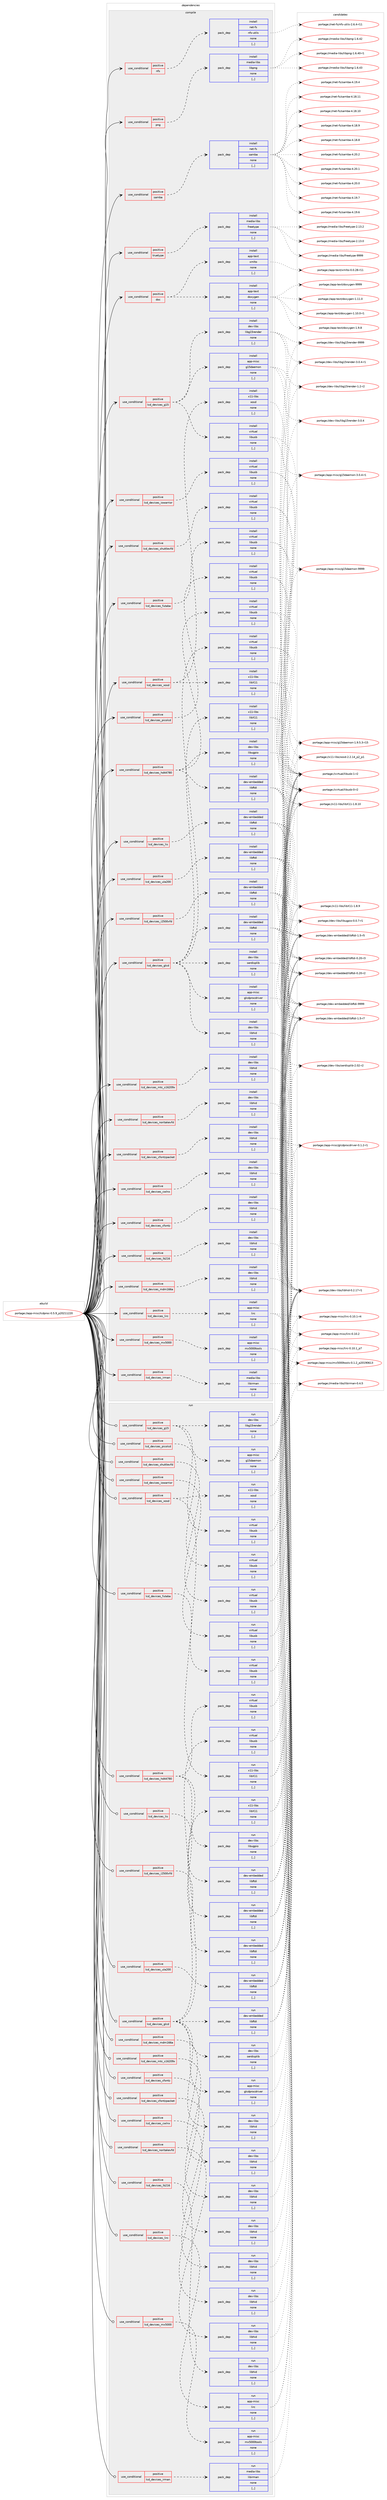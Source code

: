 digraph prolog {

# *************
# Graph options
# *************

newrank=true;
concentrate=true;
compound=true;
graph [rankdir=LR,fontname=Helvetica,fontsize=10,ranksep=1.5];#, ranksep=2.5, nodesep=0.2];
edge  [arrowhead=vee];
node  [fontname=Helvetica,fontsize=10];

# **********
# The ebuild
# **********

subgraph cluster_leftcol {
color=gray;
label=<<i>ebuild</i>>;
id [label="portage://app-misc/lcdproc-0.5.9_p20211220", color=red, width=4, href="../app-misc/lcdproc-0.5.9_p20211220.svg"];
}

# ****************
# The dependencies
# ****************

subgraph cluster_midcol {
color=gray;
label=<<i>dependencies</i>>;
subgraph cluster_compile {
fillcolor="#eeeeee";
style=filled;
label=<<i>compile</i>>;
subgraph cond12240 {
dependency42271 [label=<<TABLE BORDER="0" CELLBORDER="1" CELLSPACING="0" CELLPADDING="4"><TR><TD ROWSPAN="3" CELLPADDING="10">use_conditional</TD></TR><TR><TD>positive</TD></TR><TR><TD>doc</TD></TR></TABLE>>, shape=none, color=red];
subgraph pack29632 {
dependency42272 [label=<<TABLE BORDER="0" CELLBORDER="1" CELLSPACING="0" CELLPADDING="4" WIDTH="220"><TR><TD ROWSPAN="6" CELLPADDING="30">pack_dep</TD></TR><TR><TD WIDTH="110">install</TD></TR><TR><TD>app-text</TD></TR><TR><TD>doxygen</TD></TR><TR><TD>none</TD></TR><TR><TD>[,,]</TD></TR></TABLE>>, shape=none, color=blue];
}
dependency42271:e -> dependency42272:w [weight=20,style="dashed",arrowhead="vee"];
subgraph pack29633 {
dependency42273 [label=<<TABLE BORDER="0" CELLBORDER="1" CELLSPACING="0" CELLPADDING="4" WIDTH="220"><TR><TD ROWSPAN="6" CELLPADDING="30">pack_dep</TD></TR><TR><TD WIDTH="110">install</TD></TR><TR><TD>app-text</TD></TR><TR><TD>xmlto</TD></TR><TR><TD>none</TD></TR><TR><TD>[,,]</TD></TR></TABLE>>, shape=none, color=blue];
}
dependency42271:e -> dependency42273:w [weight=20,style="dashed",arrowhead="vee"];
}
id:e -> dependency42271:w [weight=20,style="solid",arrowhead="vee"];
subgraph cond12241 {
dependency42274 [label=<<TABLE BORDER="0" CELLBORDER="1" CELLSPACING="0" CELLPADDING="4"><TR><TD ROWSPAN="3" CELLPADDING="10">use_conditional</TD></TR><TR><TD>positive</TD></TR><TR><TD>lcd_devices_cfontz</TD></TR></TABLE>>, shape=none, color=red];
subgraph pack29634 {
dependency42275 [label=<<TABLE BORDER="0" CELLBORDER="1" CELLSPACING="0" CELLPADDING="4" WIDTH="220"><TR><TD ROWSPAN="6" CELLPADDING="30">pack_dep</TD></TR><TR><TD WIDTH="110">install</TD></TR><TR><TD>dev-libs</TD></TR><TR><TD>libhid</TD></TR><TR><TD>none</TD></TR><TR><TD>[,,]</TD></TR></TABLE>>, shape=none, color=blue];
}
dependency42274:e -> dependency42275:w [weight=20,style="dashed",arrowhead="vee"];
}
id:e -> dependency42274:w [weight=20,style="solid",arrowhead="vee"];
subgraph cond12242 {
dependency42276 [label=<<TABLE BORDER="0" CELLBORDER="1" CELLSPACING="0" CELLPADDING="4"><TR><TD ROWSPAN="3" CELLPADDING="10">use_conditional</TD></TR><TR><TD>positive</TD></TR><TR><TD>lcd_devices_cfontzpacket</TD></TR></TABLE>>, shape=none, color=red];
subgraph pack29635 {
dependency42277 [label=<<TABLE BORDER="0" CELLBORDER="1" CELLSPACING="0" CELLPADDING="4" WIDTH="220"><TR><TD ROWSPAN="6" CELLPADDING="30">pack_dep</TD></TR><TR><TD WIDTH="110">install</TD></TR><TR><TD>dev-libs</TD></TR><TR><TD>libhid</TD></TR><TR><TD>none</TD></TR><TR><TD>[,,]</TD></TR></TABLE>>, shape=none, color=blue];
}
dependency42276:e -> dependency42277:w [weight=20,style="dashed",arrowhead="vee"];
}
id:e -> dependency42276:w [weight=20,style="solid",arrowhead="vee"];
subgraph cond12243 {
dependency42278 [label=<<TABLE BORDER="0" CELLBORDER="1" CELLSPACING="0" CELLPADDING="4"><TR><TD ROWSPAN="3" CELLPADDING="10">use_conditional</TD></TR><TR><TD>positive</TD></TR><TR><TD>lcd_devices_cwlnx</TD></TR></TABLE>>, shape=none, color=red];
subgraph pack29636 {
dependency42279 [label=<<TABLE BORDER="0" CELLBORDER="1" CELLSPACING="0" CELLPADDING="4" WIDTH="220"><TR><TD ROWSPAN="6" CELLPADDING="30">pack_dep</TD></TR><TR><TD WIDTH="110">install</TD></TR><TR><TD>dev-libs</TD></TR><TR><TD>libhid</TD></TR><TR><TD>none</TD></TR><TR><TD>[,,]</TD></TR></TABLE>>, shape=none, color=blue];
}
dependency42278:e -> dependency42279:w [weight=20,style="dashed",arrowhead="vee"];
}
id:e -> dependency42278:w [weight=20,style="solid",arrowhead="vee"];
subgraph cond12244 {
dependency42280 [label=<<TABLE BORDER="0" CELLBORDER="1" CELLSPACING="0" CELLPADDING="4"><TR><TD ROWSPAN="3" CELLPADDING="10">use_conditional</TD></TR><TR><TD>positive</TD></TR><TR><TD>lcd_devices_futaba</TD></TR></TABLE>>, shape=none, color=red];
subgraph pack29637 {
dependency42281 [label=<<TABLE BORDER="0" CELLBORDER="1" CELLSPACING="0" CELLPADDING="4" WIDTH="220"><TR><TD ROWSPAN="6" CELLPADDING="30">pack_dep</TD></TR><TR><TD WIDTH="110">install</TD></TR><TR><TD>virtual</TD></TR><TR><TD>libusb</TD></TR><TR><TD>none</TD></TR><TR><TD>[,,]</TD></TR></TABLE>>, shape=none, color=blue];
}
dependency42280:e -> dependency42281:w [weight=20,style="dashed",arrowhead="vee"];
}
id:e -> dependency42280:w [weight=20,style="solid",arrowhead="vee"];
subgraph cond12245 {
dependency42282 [label=<<TABLE BORDER="0" CELLBORDER="1" CELLSPACING="0" CELLPADDING="4"><TR><TD ROWSPAN="3" CELLPADDING="10">use_conditional</TD></TR><TR><TD>positive</TD></TR><TR><TD>lcd_devices_g15</TD></TR></TABLE>>, shape=none, color=red];
subgraph pack29638 {
dependency42283 [label=<<TABLE BORDER="0" CELLBORDER="1" CELLSPACING="0" CELLPADDING="4" WIDTH="220"><TR><TD ROWSPAN="6" CELLPADDING="30">pack_dep</TD></TR><TR><TD WIDTH="110">install</TD></TR><TR><TD>app-misc</TD></TR><TR><TD>g15daemon</TD></TR><TR><TD>none</TD></TR><TR><TD>[,,]</TD></TR></TABLE>>, shape=none, color=blue];
}
dependency42282:e -> dependency42283:w [weight=20,style="dashed",arrowhead="vee"];
subgraph pack29639 {
dependency42284 [label=<<TABLE BORDER="0" CELLBORDER="1" CELLSPACING="0" CELLPADDING="4" WIDTH="220"><TR><TD ROWSPAN="6" CELLPADDING="30">pack_dep</TD></TR><TR><TD WIDTH="110">install</TD></TR><TR><TD>dev-libs</TD></TR><TR><TD>libg15render</TD></TR><TR><TD>none</TD></TR><TR><TD>[,,]</TD></TR></TABLE>>, shape=none, color=blue];
}
dependency42282:e -> dependency42284:w [weight=20,style="dashed",arrowhead="vee"];
subgraph pack29640 {
dependency42285 [label=<<TABLE BORDER="0" CELLBORDER="1" CELLSPACING="0" CELLPADDING="4" WIDTH="220"><TR><TD ROWSPAN="6" CELLPADDING="30">pack_dep</TD></TR><TR><TD WIDTH="110">install</TD></TR><TR><TD>virtual</TD></TR><TR><TD>libusb</TD></TR><TR><TD>none</TD></TR><TR><TD>[,,]</TD></TR></TABLE>>, shape=none, color=blue];
}
dependency42282:e -> dependency42285:w [weight=20,style="dashed",arrowhead="vee"];
}
id:e -> dependency42282:w [weight=20,style="solid",arrowhead="vee"];
subgraph cond12246 {
dependency42286 [label=<<TABLE BORDER="0" CELLBORDER="1" CELLSPACING="0" CELLPADDING="4"><TR><TD ROWSPAN="3" CELLPADDING="10">use_conditional</TD></TR><TR><TD>positive</TD></TR><TR><TD>lcd_devices_glcd</TD></TR></TABLE>>, shape=none, color=red];
subgraph pack29641 {
dependency42287 [label=<<TABLE BORDER="0" CELLBORDER="1" CELLSPACING="0" CELLPADDING="4" WIDTH="220"><TR><TD ROWSPAN="6" CELLPADDING="30">pack_dep</TD></TR><TR><TD WIDTH="110">install</TD></TR><TR><TD>app-misc</TD></TR><TR><TD>glcdprocdriver</TD></TR><TR><TD>none</TD></TR><TR><TD>[,,]</TD></TR></TABLE>>, shape=none, color=blue];
}
dependency42286:e -> dependency42287:w [weight=20,style="dashed",arrowhead="vee"];
subgraph pack29642 {
dependency42288 [label=<<TABLE BORDER="0" CELLBORDER="1" CELLSPACING="0" CELLPADDING="4" WIDTH="220"><TR><TD ROWSPAN="6" CELLPADDING="30">pack_dep</TD></TR><TR><TD WIDTH="110">install</TD></TR><TR><TD>dev-embedded</TD></TR><TR><TD>libftdi</TD></TR><TR><TD>none</TD></TR><TR><TD>[,,]</TD></TR></TABLE>>, shape=none, color=blue];
}
dependency42286:e -> dependency42288:w [weight=20,style="dashed",arrowhead="vee"];
subgraph pack29643 {
dependency42289 [label=<<TABLE BORDER="0" CELLBORDER="1" CELLSPACING="0" CELLPADDING="4" WIDTH="220"><TR><TD ROWSPAN="6" CELLPADDING="30">pack_dep</TD></TR><TR><TD WIDTH="110">install</TD></TR><TR><TD>dev-libs</TD></TR><TR><TD>libhid</TD></TR><TR><TD>none</TD></TR><TR><TD>[,,]</TD></TR></TABLE>>, shape=none, color=blue];
}
dependency42286:e -> dependency42289:w [weight=20,style="dashed",arrowhead="vee"];
subgraph pack29644 {
dependency42290 [label=<<TABLE BORDER="0" CELLBORDER="1" CELLSPACING="0" CELLPADDING="4" WIDTH="220"><TR><TD ROWSPAN="6" CELLPADDING="30">pack_dep</TD></TR><TR><TD WIDTH="110">install</TD></TR><TR><TD>dev-libs</TD></TR><TR><TD>serdisplib</TD></TR><TR><TD>none</TD></TR><TR><TD>[,,]</TD></TR></TABLE>>, shape=none, color=blue];
}
dependency42286:e -> dependency42290:w [weight=20,style="dashed",arrowhead="vee"];
subgraph pack29645 {
dependency42291 [label=<<TABLE BORDER="0" CELLBORDER="1" CELLSPACING="0" CELLPADDING="4" WIDTH="220"><TR><TD ROWSPAN="6" CELLPADDING="30">pack_dep</TD></TR><TR><TD WIDTH="110">install</TD></TR><TR><TD>virtual</TD></TR><TR><TD>libusb</TD></TR><TR><TD>none</TD></TR><TR><TD>[,,]</TD></TR></TABLE>>, shape=none, color=blue];
}
dependency42286:e -> dependency42291:w [weight=20,style="dashed",arrowhead="vee"];
subgraph pack29646 {
dependency42292 [label=<<TABLE BORDER="0" CELLBORDER="1" CELLSPACING="0" CELLPADDING="4" WIDTH="220"><TR><TD ROWSPAN="6" CELLPADDING="30">pack_dep</TD></TR><TR><TD WIDTH="110">install</TD></TR><TR><TD>x11-libs</TD></TR><TR><TD>libX11</TD></TR><TR><TD>none</TD></TR><TR><TD>[,,]</TD></TR></TABLE>>, shape=none, color=blue];
}
dependency42286:e -> dependency42292:w [weight=20,style="dashed",arrowhead="vee"];
}
id:e -> dependency42286:w [weight=20,style="solid",arrowhead="vee"];
subgraph cond12247 {
dependency42293 [label=<<TABLE BORDER="0" CELLBORDER="1" CELLSPACING="0" CELLPADDING="4"><TR><TD ROWSPAN="3" CELLPADDING="10">use_conditional</TD></TR><TR><TD>positive</TD></TR><TR><TD>lcd_devices_hd44780</TD></TR></TABLE>>, shape=none, color=red];
subgraph pack29647 {
dependency42294 [label=<<TABLE BORDER="0" CELLBORDER="1" CELLSPACING="0" CELLPADDING="4" WIDTH="220"><TR><TD ROWSPAN="6" CELLPADDING="30">pack_dep</TD></TR><TR><TD WIDTH="110">install</TD></TR><TR><TD>dev-embedded</TD></TR><TR><TD>libftdi</TD></TR><TR><TD>none</TD></TR><TR><TD>[,,]</TD></TR></TABLE>>, shape=none, color=blue];
}
dependency42293:e -> dependency42294:w [weight=20,style="dashed",arrowhead="vee"];
subgraph pack29648 {
dependency42295 [label=<<TABLE BORDER="0" CELLBORDER="1" CELLSPACING="0" CELLPADDING="4" WIDTH="220"><TR><TD ROWSPAN="6" CELLPADDING="30">pack_dep</TD></TR><TR><TD WIDTH="110">install</TD></TR><TR><TD>dev-libs</TD></TR><TR><TD>libugpio</TD></TR><TR><TD>none</TD></TR><TR><TD>[,,]</TD></TR></TABLE>>, shape=none, color=blue];
}
dependency42293:e -> dependency42295:w [weight=20,style="dashed",arrowhead="vee"];
subgraph pack29649 {
dependency42296 [label=<<TABLE BORDER="0" CELLBORDER="1" CELLSPACING="0" CELLPADDING="4" WIDTH="220"><TR><TD ROWSPAN="6" CELLPADDING="30">pack_dep</TD></TR><TR><TD WIDTH="110">install</TD></TR><TR><TD>virtual</TD></TR><TR><TD>libusb</TD></TR><TR><TD>none</TD></TR><TR><TD>[,,]</TD></TR></TABLE>>, shape=none, color=blue];
}
dependency42293:e -> dependency42296:w [weight=20,style="dashed",arrowhead="vee"];
}
id:e -> dependency42293:w [weight=20,style="solid",arrowhead="vee"];
subgraph cond12248 {
dependency42297 [label=<<TABLE BORDER="0" CELLBORDER="1" CELLSPACING="0" CELLPADDING="4"><TR><TD ROWSPAN="3" CELLPADDING="10">use_conditional</TD></TR><TR><TD>positive</TD></TR><TR><TD>lcd_devices_i2500vfd</TD></TR></TABLE>>, shape=none, color=red];
subgraph pack29650 {
dependency42298 [label=<<TABLE BORDER="0" CELLBORDER="1" CELLSPACING="0" CELLPADDING="4" WIDTH="220"><TR><TD ROWSPAN="6" CELLPADDING="30">pack_dep</TD></TR><TR><TD WIDTH="110">install</TD></TR><TR><TD>dev-embedded</TD></TR><TR><TD>libftdi</TD></TR><TR><TD>none</TD></TR><TR><TD>[,,]</TD></TR></TABLE>>, shape=none, color=blue];
}
dependency42297:e -> dependency42298:w [weight=20,style="dashed",arrowhead="vee"];
}
id:e -> dependency42297:w [weight=20,style="solid",arrowhead="vee"];
subgraph cond12249 {
dependency42299 [label=<<TABLE BORDER="0" CELLBORDER="1" CELLSPACING="0" CELLPADDING="4"><TR><TD ROWSPAN="3" CELLPADDING="10">use_conditional</TD></TR><TR><TD>positive</TD></TR><TR><TD>lcd_devices_iowarrior</TD></TR></TABLE>>, shape=none, color=red];
subgraph pack29651 {
dependency42300 [label=<<TABLE BORDER="0" CELLBORDER="1" CELLSPACING="0" CELLPADDING="4" WIDTH="220"><TR><TD ROWSPAN="6" CELLPADDING="30">pack_dep</TD></TR><TR><TD WIDTH="110">install</TD></TR><TR><TD>virtual</TD></TR><TR><TD>libusb</TD></TR><TR><TD>none</TD></TR><TR><TD>[,,]</TD></TR></TABLE>>, shape=none, color=blue];
}
dependency42299:e -> dependency42300:w [weight=20,style="dashed",arrowhead="vee"];
}
id:e -> dependency42299:w [weight=20,style="solid",arrowhead="vee"];
subgraph cond12250 {
dependency42301 [label=<<TABLE BORDER="0" CELLBORDER="1" CELLSPACING="0" CELLPADDING="4"><TR><TD ROWSPAN="3" CELLPADDING="10">use_conditional</TD></TR><TR><TD>positive</TD></TR><TR><TD>lcd_devices_irman</TD></TR></TABLE>>, shape=none, color=red];
subgraph pack29652 {
dependency42302 [label=<<TABLE BORDER="0" CELLBORDER="1" CELLSPACING="0" CELLPADDING="4" WIDTH="220"><TR><TD ROWSPAN="6" CELLPADDING="30">pack_dep</TD></TR><TR><TD WIDTH="110">install</TD></TR><TR><TD>media-libs</TD></TR><TR><TD>libirman</TD></TR><TR><TD>none</TD></TR><TR><TD>[,,]</TD></TR></TABLE>>, shape=none, color=blue];
}
dependency42301:e -> dependency42302:w [weight=20,style="dashed",arrowhead="vee"];
}
id:e -> dependency42301:w [weight=20,style="solid",arrowhead="vee"];
subgraph cond12251 {
dependency42303 [label=<<TABLE BORDER="0" CELLBORDER="1" CELLSPACING="0" CELLPADDING="4"><TR><TD ROWSPAN="3" CELLPADDING="10">use_conditional</TD></TR><TR><TD>positive</TD></TR><TR><TD>lcd_devices_lb216</TD></TR></TABLE>>, shape=none, color=red];
subgraph pack29653 {
dependency42304 [label=<<TABLE BORDER="0" CELLBORDER="1" CELLSPACING="0" CELLPADDING="4" WIDTH="220"><TR><TD ROWSPAN="6" CELLPADDING="30">pack_dep</TD></TR><TR><TD WIDTH="110">install</TD></TR><TR><TD>dev-libs</TD></TR><TR><TD>libhid</TD></TR><TR><TD>none</TD></TR><TR><TD>[,,]</TD></TR></TABLE>>, shape=none, color=blue];
}
dependency42303:e -> dependency42304:w [weight=20,style="dashed",arrowhead="vee"];
}
id:e -> dependency42303:w [weight=20,style="solid",arrowhead="vee"];
subgraph cond12252 {
dependency42305 [label=<<TABLE BORDER="0" CELLBORDER="1" CELLSPACING="0" CELLPADDING="4"><TR><TD ROWSPAN="3" CELLPADDING="10">use_conditional</TD></TR><TR><TD>positive</TD></TR><TR><TD>lcd_devices_lirc</TD></TR></TABLE>>, shape=none, color=red];
subgraph pack29654 {
dependency42306 [label=<<TABLE BORDER="0" CELLBORDER="1" CELLSPACING="0" CELLPADDING="4" WIDTH="220"><TR><TD ROWSPAN="6" CELLPADDING="30">pack_dep</TD></TR><TR><TD WIDTH="110">install</TD></TR><TR><TD>app-misc</TD></TR><TR><TD>lirc</TD></TR><TR><TD>none</TD></TR><TR><TD>[,,]</TD></TR></TABLE>>, shape=none, color=blue];
}
dependency42305:e -> dependency42306:w [weight=20,style="dashed",arrowhead="vee"];
}
id:e -> dependency42305:w [weight=20,style="solid",arrowhead="vee"];
subgraph cond12253 {
dependency42307 [label=<<TABLE BORDER="0" CELLBORDER="1" CELLSPACING="0" CELLPADDING="4"><TR><TD ROWSPAN="3" CELLPADDING="10">use_conditional</TD></TR><TR><TD>positive</TD></TR><TR><TD>lcd_devices_lis</TD></TR></TABLE>>, shape=none, color=red];
subgraph pack29655 {
dependency42308 [label=<<TABLE BORDER="0" CELLBORDER="1" CELLSPACING="0" CELLPADDING="4" WIDTH="220"><TR><TD ROWSPAN="6" CELLPADDING="30">pack_dep</TD></TR><TR><TD WIDTH="110">install</TD></TR><TR><TD>dev-embedded</TD></TR><TR><TD>libftdi</TD></TR><TR><TD>none</TD></TR><TR><TD>[,,]</TD></TR></TABLE>>, shape=none, color=blue];
}
dependency42307:e -> dependency42308:w [weight=20,style="dashed",arrowhead="vee"];
}
id:e -> dependency42307:w [weight=20,style="solid",arrowhead="vee"];
subgraph cond12254 {
dependency42309 [label=<<TABLE BORDER="0" CELLBORDER="1" CELLSPACING="0" CELLPADDING="4"><TR><TD ROWSPAN="3" CELLPADDING="10">use_conditional</TD></TR><TR><TD>positive</TD></TR><TR><TD>lcd_devices_mdm166a</TD></TR></TABLE>>, shape=none, color=red];
subgraph pack29656 {
dependency42310 [label=<<TABLE BORDER="0" CELLBORDER="1" CELLSPACING="0" CELLPADDING="4" WIDTH="220"><TR><TD ROWSPAN="6" CELLPADDING="30">pack_dep</TD></TR><TR><TD WIDTH="110">install</TD></TR><TR><TD>dev-libs</TD></TR><TR><TD>libhid</TD></TR><TR><TD>none</TD></TR><TR><TD>[,,]</TD></TR></TABLE>>, shape=none, color=blue];
}
dependency42309:e -> dependency42310:w [weight=20,style="dashed",arrowhead="vee"];
}
id:e -> dependency42309:w [weight=20,style="solid",arrowhead="vee"];
subgraph cond12255 {
dependency42311 [label=<<TABLE BORDER="0" CELLBORDER="1" CELLSPACING="0" CELLPADDING="4"><TR><TD ROWSPAN="3" CELLPADDING="10">use_conditional</TD></TR><TR><TD>positive</TD></TR><TR><TD>lcd_devices_mtc_s16209x</TD></TR></TABLE>>, shape=none, color=red];
subgraph pack29657 {
dependency42312 [label=<<TABLE BORDER="0" CELLBORDER="1" CELLSPACING="0" CELLPADDING="4" WIDTH="220"><TR><TD ROWSPAN="6" CELLPADDING="30">pack_dep</TD></TR><TR><TD WIDTH="110">install</TD></TR><TR><TD>dev-libs</TD></TR><TR><TD>libhid</TD></TR><TR><TD>none</TD></TR><TR><TD>[,,]</TD></TR></TABLE>>, shape=none, color=blue];
}
dependency42311:e -> dependency42312:w [weight=20,style="dashed",arrowhead="vee"];
}
id:e -> dependency42311:w [weight=20,style="solid",arrowhead="vee"];
subgraph cond12256 {
dependency42313 [label=<<TABLE BORDER="0" CELLBORDER="1" CELLSPACING="0" CELLPADDING="4"><TR><TD ROWSPAN="3" CELLPADDING="10">use_conditional</TD></TR><TR><TD>positive</TD></TR><TR><TD>lcd_devices_mx5000</TD></TR></TABLE>>, shape=none, color=red];
subgraph pack29658 {
dependency42314 [label=<<TABLE BORDER="0" CELLBORDER="1" CELLSPACING="0" CELLPADDING="4" WIDTH="220"><TR><TD ROWSPAN="6" CELLPADDING="30">pack_dep</TD></TR><TR><TD WIDTH="110">install</TD></TR><TR><TD>app-misc</TD></TR><TR><TD>mx5000tools</TD></TR><TR><TD>none</TD></TR><TR><TD>[,,]</TD></TR></TABLE>>, shape=none, color=blue];
}
dependency42313:e -> dependency42314:w [weight=20,style="dashed",arrowhead="vee"];
}
id:e -> dependency42313:w [weight=20,style="solid",arrowhead="vee"];
subgraph cond12257 {
dependency42315 [label=<<TABLE BORDER="0" CELLBORDER="1" CELLSPACING="0" CELLPADDING="4"><TR><TD ROWSPAN="3" CELLPADDING="10">use_conditional</TD></TR><TR><TD>positive</TD></TR><TR><TD>lcd_devices_noritakevfd</TD></TR></TABLE>>, shape=none, color=red];
subgraph pack29659 {
dependency42316 [label=<<TABLE BORDER="0" CELLBORDER="1" CELLSPACING="0" CELLPADDING="4" WIDTH="220"><TR><TD ROWSPAN="6" CELLPADDING="30">pack_dep</TD></TR><TR><TD WIDTH="110">install</TD></TR><TR><TD>dev-libs</TD></TR><TR><TD>libhid</TD></TR><TR><TD>none</TD></TR><TR><TD>[,,]</TD></TR></TABLE>>, shape=none, color=blue];
}
dependency42315:e -> dependency42316:w [weight=20,style="dashed",arrowhead="vee"];
}
id:e -> dependency42315:w [weight=20,style="solid",arrowhead="vee"];
subgraph cond12258 {
dependency42317 [label=<<TABLE BORDER="0" CELLBORDER="1" CELLSPACING="0" CELLPADDING="4"><TR><TD ROWSPAN="3" CELLPADDING="10">use_conditional</TD></TR><TR><TD>positive</TD></TR><TR><TD>lcd_devices_picolcd</TD></TR></TABLE>>, shape=none, color=red];
subgraph pack29660 {
dependency42318 [label=<<TABLE BORDER="0" CELLBORDER="1" CELLSPACING="0" CELLPADDING="4" WIDTH="220"><TR><TD ROWSPAN="6" CELLPADDING="30">pack_dep</TD></TR><TR><TD WIDTH="110">install</TD></TR><TR><TD>virtual</TD></TR><TR><TD>libusb</TD></TR><TR><TD>none</TD></TR><TR><TD>[,,]</TD></TR></TABLE>>, shape=none, color=blue];
}
dependency42317:e -> dependency42318:w [weight=20,style="dashed",arrowhead="vee"];
}
id:e -> dependency42317:w [weight=20,style="solid",arrowhead="vee"];
subgraph cond12259 {
dependency42319 [label=<<TABLE BORDER="0" CELLBORDER="1" CELLSPACING="0" CELLPADDING="4"><TR><TD ROWSPAN="3" CELLPADDING="10">use_conditional</TD></TR><TR><TD>positive</TD></TR><TR><TD>lcd_devices_shuttlevfd</TD></TR></TABLE>>, shape=none, color=red];
subgraph pack29661 {
dependency42320 [label=<<TABLE BORDER="0" CELLBORDER="1" CELLSPACING="0" CELLPADDING="4" WIDTH="220"><TR><TD ROWSPAN="6" CELLPADDING="30">pack_dep</TD></TR><TR><TD WIDTH="110">install</TD></TR><TR><TD>virtual</TD></TR><TR><TD>libusb</TD></TR><TR><TD>none</TD></TR><TR><TD>[,,]</TD></TR></TABLE>>, shape=none, color=blue];
}
dependency42319:e -> dependency42320:w [weight=20,style="dashed",arrowhead="vee"];
}
id:e -> dependency42319:w [weight=20,style="solid",arrowhead="vee"];
subgraph cond12260 {
dependency42321 [label=<<TABLE BORDER="0" CELLBORDER="1" CELLSPACING="0" CELLPADDING="4"><TR><TD ROWSPAN="3" CELLPADDING="10">use_conditional</TD></TR><TR><TD>positive</TD></TR><TR><TD>lcd_devices_ula200</TD></TR></TABLE>>, shape=none, color=red];
subgraph pack29662 {
dependency42322 [label=<<TABLE BORDER="0" CELLBORDER="1" CELLSPACING="0" CELLPADDING="4" WIDTH="220"><TR><TD ROWSPAN="6" CELLPADDING="30">pack_dep</TD></TR><TR><TD WIDTH="110">install</TD></TR><TR><TD>dev-embedded</TD></TR><TR><TD>libftdi</TD></TR><TR><TD>none</TD></TR><TR><TD>[,,]</TD></TR></TABLE>>, shape=none, color=blue];
}
dependency42321:e -> dependency42322:w [weight=20,style="dashed",arrowhead="vee"];
}
id:e -> dependency42321:w [weight=20,style="solid",arrowhead="vee"];
subgraph cond12261 {
dependency42323 [label=<<TABLE BORDER="0" CELLBORDER="1" CELLSPACING="0" CELLPADDING="4"><TR><TD ROWSPAN="3" CELLPADDING="10">use_conditional</TD></TR><TR><TD>positive</TD></TR><TR><TD>lcd_devices_xosd</TD></TR></TABLE>>, shape=none, color=red];
subgraph pack29663 {
dependency42324 [label=<<TABLE BORDER="0" CELLBORDER="1" CELLSPACING="0" CELLPADDING="4" WIDTH="220"><TR><TD ROWSPAN="6" CELLPADDING="30">pack_dep</TD></TR><TR><TD WIDTH="110">install</TD></TR><TR><TD>x11-libs</TD></TR><TR><TD>libX11</TD></TR><TR><TD>none</TD></TR><TR><TD>[,,]</TD></TR></TABLE>>, shape=none, color=blue];
}
dependency42323:e -> dependency42324:w [weight=20,style="dashed",arrowhead="vee"];
subgraph pack29664 {
dependency42325 [label=<<TABLE BORDER="0" CELLBORDER="1" CELLSPACING="0" CELLPADDING="4" WIDTH="220"><TR><TD ROWSPAN="6" CELLPADDING="30">pack_dep</TD></TR><TR><TD WIDTH="110">install</TD></TR><TR><TD>x11-libs</TD></TR><TR><TD>xosd</TD></TR><TR><TD>none</TD></TR><TR><TD>[,,]</TD></TR></TABLE>>, shape=none, color=blue];
}
dependency42323:e -> dependency42325:w [weight=20,style="dashed",arrowhead="vee"];
}
id:e -> dependency42323:w [weight=20,style="solid",arrowhead="vee"];
subgraph cond12262 {
dependency42326 [label=<<TABLE BORDER="0" CELLBORDER="1" CELLSPACING="0" CELLPADDING="4"><TR><TD ROWSPAN="3" CELLPADDING="10">use_conditional</TD></TR><TR><TD>positive</TD></TR><TR><TD>nfs</TD></TR></TABLE>>, shape=none, color=red];
subgraph pack29665 {
dependency42327 [label=<<TABLE BORDER="0" CELLBORDER="1" CELLSPACING="0" CELLPADDING="4" WIDTH="220"><TR><TD ROWSPAN="6" CELLPADDING="30">pack_dep</TD></TR><TR><TD WIDTH="110">install</TD></TR><TR><TD>net-fs</TD></TR><TR><TD>nfs-utils</TD></TR><TR><TD>none</TD></TR><TR><TD>[,,]</TD></TR></TABLE>>, shape=none, color=blue];
}
dependency42326:e -> dependency42327:w [weight=20,style="dashed",arrowhead="vee"];
}
id:e -> dependency42326:w [weight=20,style="solid",arrowhead="vee"];
subgraph cond12263 {
dependency42328 [label=<<TABLE BORDER="0" CELLBORDER="1" CELLSPACING="0" CELLPADDING="4"><TR><TD ROWSPAN="3" CELLPADDING="10">use_conditional</TD></TR><TR><TD>positive</TD></TR><TR><TD>png</TD></TR></TABLE>>, shape=none, color=red];
subgraph pack29666 {
dependency42329 [label=<<TABLE BORDER="0" CELLBORDER="1" CELLSPACING="0" CELLPADDING="4" WIDTH="220"><TR><TD ROWSPAN="6" CELLPADDING="30">pack_dep</TD></TR><TR><TD WIDTH="110">install</TD></TR><TR><TD>media-libs</TD></TR><TR><TD>libpng</TD></TR><TR><TD>none</TD></TR><TR><TD>[,,]</TD></TR></TABLE>>, shape=none, color=blue];
}
dependency42328:e -> dependency42329:w [weight=20,style="dashed",arrowhead="vee"];
}
id:e -> dependency42328:w [weight=20,style="solid",arrowhead="vee"];
subgraph cond12264 {
dependency42330 [label=<<TABLE BORDER="0" CELLBORDER="1" CELLSPACING="0" CELLPADDING="4"><TR><TD ROWSPAN="3" CELLPADDING="10">use_conditional</TD></TR><TR><TD>positive</TD></TR><TR><TD>samba</TD></TR></TABLE>>, shape=none, color=red];
subgraph pack29667 {
dependency42331 [label=<<TABLE BORDER="0" CELLBORDER="1" CELLSPACING="0" CELLPADDING="4" WIDTH="220"><TR><TD ROWSPAN="6" CELLPADDING="30">pack_dep</TD></TR><TR><TD WIDTH="110">install</TD></TR><TR><TD>net-fs</TD></TR><TR><TD>samba</TD></TR><TR><TD>none</TD></TR><TR><TD>[,,]</TD></TR></TABLE>>, shape=none, color=blue];
}
dependency42330:e -> dependency42331:w [weight=20,style="dashed",arrowhead="vee"];
}
id:e -> dependency42330:w [weight=20,style="solid",arrowhead="vee"];
subgraph cond12265 {
dependency42332 [label=<<TABLE BORDER="0" CELLBORDER="1" CELLSPACING="0" CELLPADDING="4"><TR><TD ROWSPAN="3" CELLPADDING="10">use_conditional</TD></TR><TR><TD>positive</TD></TR><TR><TD>truetype</TD></TR></TABLE>>, shape=none, color=red];
subgraph pack29668 {
dependency42333 [label=<<TABLE BORDER="0" CELLBORDER="1" CELLSPACING="0" CELLPADDING="4" WIDTH="220"><TR><TD ROWSPAN="6" CELLPADDING="30">pack_dep</TD></TR><TR><TD WIDTH="110">install</TD></TR><TR><TD>media-libs</TD></TR><TR><TD>freetype</TD></TR><TR><TD>none</TD></TR><TR><TD>[,,]</TD></TR></TABLE>>, shape=none, color=blue];
}
dependency42332:e -> dependency42333:w [weight=20,style="dashed",arrowhead="vee"];
}
id:e -> dependency42332:w [weight=20,style="solid",arrowhead="vee"];
}
subgraph cluster_compileandrun {
fillcolor="#eeeeee";
style=filled;
label=<<i>compile and run</i>>;
}
subgraph cluster_run {
fillcolor="#eeeeee";
style=filled;
label=<<i>run</i>>;
subgraph cond12266 {
dependency42334 [label=<<TABLE BORDER="0" CELLBORDER="1" CELLSPACING="0" CELLPADDING="4"><TR><TD ROWSPAN="3" CELLPADDING="10">use_conditional</TD></TR><TR><TD>positive</TD></TR><TR><TD>lcd_devices_cfontz</TD></TR></TABLE>>, shape=none, color=red];
subgraph pack29669 {
dependency42335 [label=<<TABLE BORDER="0" CELLBORDER="1" CELLSPACING="0" CELLPADDING="4" WIDTH="220"><TR><TD ROWSPAN="6" CELLPADDING="30">pack_dep</TD></TR><TR><TD WIDTH="110">run</TD></TR><TR><TD>dev-libs</TD></TR><TR><TD>libhid</TD></TR><TR><TD>none</TD></TR><TR><TD>[,,]</TD></TR></TABLE>>, shape=none, color=blue];
}
dependency42334:e -> dependency42335:w [weight=20,style="dashed",arrowhead="vee"];
}
id:e -> dependency42334:w [weight=20,style="solid",arrowhead="odot"];
subgraph cond12267 {
dependency42336 [label=<<TABLE BORDER="0" CELLBORDER="1" CELLSPACING="0" CELLPADDING="4"><TR><TD ROWSPAN="3" CELLPADDING="10">use_conditional</TD></TR><TR><TD>positive</TD></TR><TR><TD>lcd_devices_cfontzpacket</TD></TR></TABLE>>, shape=none, color=red];
subgraph pack29670 {
dependency42337 [label=<<TABLE BORDER="0" CELLBORDER="1" CELLSPACING="0" CELLPADDING="4" WIDTH="220"><TR><TD ROWSPAN="6" CELLPADDING="30">pack_dep</TD></TR><TR><TD WIDTH="110">run</TD></TR><TR><TD>dev-libs</TD></TR><TR><TD>libhid</TD></TR><TR><TD>none</TD></TR><TR><TD>[,,]</TD></TR></TABLE>>, shape=none, color=blue];
}
dependency42336:e -> dependency42337:w [weight=20,style="dashed",arrowhead="vee"];
}
id:e -> dependency42336:w [weight=20,style="solid",arrowhead="odot"];
subgraph cond12268 {
dependency42338 [label=<<TABLE BORDER="0" CELLBORDER="1" CELLSPACING="0" CELLPADDING="4"><TR><TD ROWSPAN="3" CELLPADDING="10">use_conditional</TD></TR><TR><TD>positive</TD></TR><TR><TD>lcd_devices_cwlnx</TD></TR></TABLE>>, shape=none, color=red];
subgraph pack29671 {
dependency42339 [label=<<TABLE BORDER="0" CELLBORDER="1" CELLSPACING="0" CELLPADDING="4" WIDTH="220"><TR><TD ROWSPAN="6" CELLPADDING="30">pack_dep</TD></TR><TR><TD WIDTH="110">run</TD></TR><TR><TD>dev-libs</TD></TR><TR><TD>libhid</TD></TR><TR><TD>none</TD></TR><TR><TD>[,,]</TD></TR></TABLE>>, shape=none, color=blue];
}
dependency42338:e -> dependency42339:w [weight=20,style="dashed",arrowhead="vee"];
}
id:e -> dependency42338:w [weight=20,style="solid",arrowhead="odot"];
subgraph cond12269 {
dependency42340 [label=<<TABLE BORDER="0" CELLBORDER="1" CELLSPACING="0" CELLPADDING="4"><TR><TD ROWSPAN="3" CELLPADDING="10">use_conditional</TD></TR><TR><TD>positive</TD></TR><TR><TD>lcd_devices_futaba</TD></TR></TABLE>>, shape=none, color=red];
subgraph pack29672 {
dependency42341 [label=<<TABLE BORDER="0" CELLBORDER="1" CELLSPACING="0" CELLPADDING="4" WIDTH="220"><TR><TD ROWSPAN="6" CELLPADDING="30">pack_dep</TD></TR><TR><TD WIDTH="110">run</TD></TR><TR><TD>virtual</TD></TR><TR><TD>libusb</TD></TR><TR><TD>none</TD></TR><TR><TD>[,,]</TD></TR></TABLE>>, shape=none, color=blue];
}
dependency42340:e -> dependency42341:w [weight=20,style="dashed",arrowhead="vee"];
}
id:e -> dependency42340:w [weight=20,style="solid",arrowhead="odot"];
subgraph cond12270 {
dependency42342 [label=<<TABLE BORDER="0" CELLBORDER="1" CELLSPACING="0" CELLPADDING="4"><TR><TD ROWSPAN="3" CELLPADDING="10">use_conditional</TD></TR><TR><TD>positive</TD></TR><TR><TD>lcd_devices_g15</TD></TR></TABLE>>, shape=none, color=red];
subgraph pack29673 {
dependency42343 [label=<<TABLE BORDER="0" CELLBORDER="1" CELLSPACING="0" CELLPADDING="4" WIDTH="220"><TR><TD ROWSPAN="6" CELLPADDING="30">pack_dep</TD></TR><TR><TD WIDTH="110">run</TD></TR><TR><TD>app-misc</TD></TR><TR><TD>g15daemon</TD></TR><TR><TD>none</TD></TR><TR><TD>[,,]</TD></TR></TABLE>>, shape=none, color=blue];
}
dependency42342:e -> dependency42343:w [weight=20,style="dashed",arrowhead="vee"];
subgraph pack29674 {
dependency42344 [label=<<TABLE BORDER="0" CELLBORDER="1" CELLSPACING="0" CELLPADDING="4" WIDTH="220"><TR><TD ROWSPAN="6" CELLPADDING="30">pack_dep</TD></TR><TR><TD WIDTH="110">run</TD></TR><TR><TD>dev-libs</TD></TR><TR><TD>libg15render</TD></TR><TR><TD>none</TD></TR><TR><TD>[,,]</TD></TR></TABLE>>, shape=none, color=blue];
}
dependency42342:e -> dependency42344:w [weight=20,style="dashed",arrowhead="vee"];
subgraph pack29675 {
dependency42345 [label=<<TABLE BORDER="0" CELLBORDER="1" CELLSPACING="0" CELLPADDING="4" WIDTH="220"><TR><TD ROWSPAN="6" CELLPADDING="30">pack_dep</TD></TR><TR><TD WIDTH="110">run</TD></TR><TR><TD>virtual</TD></TR><TR><TD>libusb</TD></TR><TR><TD>none</TD></TR><TR><TD>[,,]</TD></TR></TABLE>>, shape=none, color=blue];
}
dependency42342:e -> dependency42345:w [weight=20,style="dashed",arrowhead="vee"];
}
id:e -> dependency42342:w [weight=20,style="solid",arrowhead="odot"];
subgraph cond12271 {
dependency42346 [label=<<TABLE BORDER="0" CELLBORDER="1" CELLSPACING="0" CELLPADDING="4"><TR><TD ROWSPAN="3" CELLPADDING="10">use_conditional</TD></TR><TR><TD>positive</TD></TR><TR><TD>lcd_devices_glcd</TD></TR></TABLE>>, shape=none, color=red];
subgraph pack29676 {
dependency42347 [label=<<TABLE BORDER="0" CELLBORDER="1" CELLSPACING="0" CELLPADDING="4" WIDTH="220"><TR><TD ROWSPAN="6" CELLPADDING="30">pack_dep</TD></TR><TR><TD WIDTH="110">run</TD></TR><TR><TD>app-misc</TD></TR><TR><TD>glcdprocdriver</TD></TR><TR><TD>none</TD></TR><TR><TD>[,,]</TD></TR></TABLE>>, shape=none, color=blue];
}
dependency42346:e -> dependency42347:w [weight=20,style="dashed",arrowhead="vee"];
subgraph pack29677 {
dependency42348 [label=<<TABLE BORDER="0" CELLBORDER="1" CELLSPACING="0" CELLPADDING="4" WIDTH="220"><TR><TD ROWSPAN="6" CELLPADDING="30">pack_dep</TD></TR><TR><TD WIDTH="110">run</TD></TR><TR><TD>dev-embedded</TD></TR><TR><TD>libftdi</TD></TR><TR><TD>none</TD></TR><TR><TD>[,,]</TD></TR></TABLE>>, shape=none, color=blue];
}
dependency42346:e -> dependency42348:w [weight=20,style="dashed",arrowhead="vee"];
subgraph pack29678 {
dependency42349 [label=<<TABLE BORDER="0" CELLBORDER="1" CELLSPACING="0" CELLPADDING="4" WIDTH="220"><TR><TD ROWSPAN="6" CELLPADDING="30">pack_dep</TD></TR><TR><TD WIDTH="110">run</TD></TR><TR><TD>dev-libs</TD></TR><TR><TD>libhid</TD></TR><TR><TD>none</TD></TR><TR><TD>[,,]</TD></TR></TABLE>>, shape=none, color=blue];
}
dependency42346:e -> dependency42349:w [weight=20,style="dashed",arrowhead="vee"];
subgraph pack29679 {
dependency42350 [label=<<TABLE BORDER="0" CELLBORDER="1" CELLSPACING="0" CELLPADDING="4" WIDTH="220"><TR><TD ROWSPAN="6" CELLPADDING="30">pack_dep</TD></TR><TR><TD WIDTH="110">run</TD></TR><TR><TD>dev-libs</TD></TR><TR><TD>serdisplib</TD></TR><TR><TD>none</TD></TR><TR><TD>[,,]</TD></TR></TABLE>>, shape=none, color=blue];
}
dependency42346:e -> dependency42350:w [weight=20,style="dashed",arrowhead="vee"];
subgraph pack29680 {
dependency42351 [label=<<TABLE BORDER="0" CELLBORDER="1" CELLSPACING="0" CELLPADDING="4" WIDTH="220"><TR><TD ROWSPAN="6" CELLPADDING="30">pack_dep</TD></TR><TR><TD WIDTH="110">run</TD></TR><TR><TD>virtual</TD></TR><TR><TD>libusb</TD></TR><TR><TD>none</TD></TR><TR><TD>[,,]</TD></TR></TABLE>>, shape=none, color=blue];
}
dependency42346:e -> dependency42351:w [weight=20,style="dashed",arrowhead="vee"];
subgraph pack29681 {
dependency42352 [label=<<TABLE BORDER="0" CELLBORDER="1" CELLSPACING="0" CELLPADDING="4" WIDTH="220"><TR><TD ROWSPAN="6" CELLPADDING="30">pack_dep</TD></TR><TR><TD WIDTH="110">run</TD></TR><TR><TD>x11-libs</TD></TR><TR><TD>libX11</TD></TR><TR><TD>none</TD></TR><TR><TD>[,,]</TD></TR></TABLE>>, shape=none, color=blue];
}
dependency42346:e -> dependency42352:w [weight=20,style="dashed",arrowhead="vee"];
}
id:e -> dependency42346:w [weight=20,style="solid",arrowhead="odot"];
subgraph cond12272 {
dependency42353 [label=<<TABLE BORDER="0" CELLBORDER="1" CELLSPACING="0" CELLPADDING="4"><TR><TD ROWSPAN="3" CELLPADDING="10">use_conditional</TD></TR><TR><TD>positive</TD></TR><TR><TD>lcd_devices_hd44780</TD></TR></TABLE>>, shape=none, color=red];
subgraph pack29682 {
dependency42354 [label=<<TABLE BORDER="0" CELLBORDER="1" CELLSPACING="0" CELLPADDING="4" WIDTH="220"><TR><TD ROWSPAN="6" CELLPADDING="30">pack_dep</TD></TR><TR><TD WIDTH="110">run</TD></TR><TR><TD>dev-embedded</TD></TR><TR><TD>libftdi</TD></TR><TR><TD>none</TD></TR><TR><TD>[,,]</TD></TR></TABLE>>, shape=none, color=blue];
}
dependency42353:e -> dependency42354:w [weight=20,style="dashed",arrowhead="vee"];
subgraph pack29683 {
dependency42355 [label=<<TABLE BORDER="0" CELLBORDER="1" CELLSPACING="0" CELLPADDING="4" WIDTH="220"><TR><TD ROWSPAN="6" CELLPADDING="30">pack_dep</TD></TR><TR><TD WIDTH="110">run</TD></TR><TR><TD>dev-libs</TD></TR><TR><TD>libugpio</TD></TR><TR><TD>none</TD></TR><TR><TD>[,,]</TD></TR></TABLE>>, shape=none, color=blue];
}
dependency42353:e -> dependency42355:w [weight=20,style="dashed",arrowhead="vee"];
subgraph pack29684 {
dependency42356 [label=<<TABLE BORDER="0" CELLBORDER="1" CELLSPACING="0" CELLPADDING="4" WIDTH="220"><TR><TD ROWSPAN="6" CELLPADDING="30">pack_dep</TD></TR><TR><TD WIDTH="110">run</TD></TR><TR><TD>virtual</TD></TR><TR><TD>libusb</TD></TR><TR><TD>none</TD></TR><TR><TD>[,,]</TD></TR></TABLE>>, shape=none, color=blue];
}
dependency42353:e -> dependency42356:w [weight=20,style="dashed",arrowhead="vee"];
}
id:e -> dependency42353:w [weight=20,style="solid",arrowhead="odot"];
subgraph cond12273 {
dependency42357 [label=<<TABLE BORDER="0" CELLBORDER="1" CELLSPACING="0" CELLPADDING="4"><TR><TD ROWSPAN="3" CELLPADDING="10">use_conditional</TD></TR><TR><TD>positive</TD></TR><TR><TD>lcd_devices_i2500vfd</TD></TR></TABLE>>, shape=none, color=red];
subgraph pack29685 {
dependency42358 [label=<<TABLE BORDER="0" CELLBORDER="1" CELLSPACING="0" CELLPADDING="4" WIDTH="220"><TR><TD ROWSPAN="6" CELLPADDING="30">pack_dep</TD></TR><TR><TD WIDTH="110">run</TD></TR><TR><TD>dev-embedded</TD></TR><TR><TD>libftdi</TD></TR><TR><TD>none</TD></TR><TR><TD>[,,]</TD></TR></TABLE>>, shape=none, color=blue];
}
dependency42357:e -> dependency42358:w [weight=20,style="dashed",arrowhead="vee"];
}
id:e -> dependency42357:w [weight=20,style="solid",arrowhead="odot"];
subgraph cond12274 {
dependency42359 [label=<<TABLE BORDER="0" CELLBORDER="1" CELLSPACING="0" CELLPADDING="4"><TR><TD ROWSPAN="3" CELLPADDING="10">use_conditional</TD></TR><TR><TD>positive</TD></TR><TR><TD>lcd_devices_iowarrior</TD></TR></TABLE>>, shape=none, color=red];
subgraph pack29686 {
dependency42360 [label=<<TABLE BORDER="0" CELLBORDER="1" CELLSPACING="0" CELLPADDING="4" WIDTH="220"><TR><TD ROWSPAN="6" CELLPADDING="30">pack_dep</TD></TR><TR><TD WIDTH="110">run</TD></TR><TR><TD>virtual</TD></TR><TR><TD>libusb</TD></TR><TR><TD>none</TD></TR><TR><TD>[,,]</TD></TR></TABLE>>, shape=none, color=blue];
}
dependency42359:e -> dependency42360:w [weight=20,style="dashed",arrowhead="vee"];
}
id:e -> dependency42359:w [weight=20,style="solid",arrowhead="odot"];
subgraph cond12275 {
dependency42361 [label=<<TABLE BORDER="0" CELLBORDER="1" CELLSPACING="0" CELLPADDING="4"><TR><TD ROWSPAN="3" CELLPADDING="10">use_conditional</TD></TR><TR><TD>positive</TD></TR><TR><TD>lcd_devices_irman</TD></TR></TABLE>>, shape=none, color=red];
subgraph pack29687 {
dependency42362 [label=<<TABLE BORDER="0" CELLBORDER="1" CELLSPACING="0" CELLPADDING="4" WIDTH="220"><TR><TD ROWSPAN="6" CELLPADDING="30">pack_dep</TD></TR><TR><TD WIDTH="110">run</TD></TR><TR><TD>media-libs</TD></TR><TR><TD>libirman</TD></TR><TR><TD>none</TD></TR><TR><TD>[,,]</TD></TR></TABLE>>, shape=none, color=blue];
}
dependency42361:e -> dependency42362:w [weight=20,style="dashed",arrowhead="vee"];
}
id:e -> dependency42361:w [weight=20,style="solid",arrowhead="odot"];
subgraph cond12276 {
dependency42363 [label=<<TABLE BORDER="0" CELLBORDER="1" CELLSPACING="0" CELLPADDING="4"><TR><TD ROWSPAN="3" CELLPADDING="10">use_conditional</TD></TR><TR><TD>positive</TD></TR><TR><TD>lcd_devices_lb216</TD></TR></TABLE>>, shape=none, color=red];
subgraph pack29688 {
dependency42364 [label=<<TABLE BORDER="0" CELLBORDER="1" CELLSPACING="0" CELLPADDING="4" WIDTH="220"><TR><TD ROWSPAN="6" CELLPADDING="30">pack_dep</TD></TR><TR><TD WIDTH="110">run</TD></TR><TR><TD>dev-libs</TD></TR><TR><TD>libhid</TD></TR><TR><TD>none</TD></TR><TR><TD>[,,]</TD></TR></TABLE>>, shape=none, color=blue];
}
dependency42363:e -> dependency42364:w [weight=20,style="dashed",arrowhead="vee"];
}
id:e -> dependency42363:w [weight=20,style="solid",arrowhead="odot"];
subgraph cond12277 {
dependency42365 [label=<<TABLE BORDER="0" CELLBORDER="1" CELLSPACING="0" CELLPADDING="4"><TR><TD ROWSPAN="3" CELLPADDING="10">use_conditional</TD></TR><TR><TD>positive</TD></TR><TR><TD>lcd_devices_lirc</TD></TR></TABLE>>, shape=none, color=red];
subgraph pack29689 {
dependency42366 [label=<<TABLE BORDER="0" CELLBORDER="1" CELLSPACING="0" CELLPADDING="4" WIDTH="220"><TR><TD ROWSPAN="6" CELLPADDING="30">pack_dep</TD></TR><TR><TD WIDTH="110">run</TD></TR><TR><TD>app-misc</TD></TR><TR><TD>lirc</TD></TR><TR><TD>none</TD></TR><TR><TD>[,,]</TD></TR></TABLE>>, shape=none, color=blue];
}
dependency42365:e -> dependency42366:w [weight=20,style="dashed",arrowhead="vee"];
}
id:e -> dependency42365:w [weight=20,style="solid",arrowhead="odot"];
subgraph cond12278 {
dependency42367 [label=<<TABLE BORDER="0" CELLBORDER="1" CELLSPACING="0" CELLPADDING="4"><TR><TD ROWSPAN="3" CELLPADDING="10">use_conditional</TD></TR><TR><TD>positive</TD></TR><TR><TD>lcd_devices_lis</TD></TR></TABLE>>, shape=none, color=red];
subgraph pack29690 {
dependency42368 [label=<<TABLE BORDER="0" CELLBORDER="1" CELLSPACING="0" CELLPADDING="4" WIDTH="220"><TR><TD ROWSPAN="6" CELLPADDING="30">pack_dep</TD></TR><TR><TD WIDTH="110">run</TD></TR><TR><TD>dev-embedded</TD></TR><TR><TD>libftdi</TD></TR><TR><TD>none</TD></TR><TR><TD>[,,]</TD></TR></TABLE>>, shape=none, color=blue];
}
dependency42367:e -> dependency42368:w [weight=20,style="dashed",arrowhead="vee"];
}
id:e -> dependency42367:w [weight=20,style="solid",arrowhead="odot"];
subgraph cond12279 {
dependency42369 [label=<<TABLE BORDER="0" CELLBORDER="1" CELLSPACING="0" CELLPADDING="4"><TR><TD ROWSPAN="3" CELLPADDING="10">use_conditional</TD></TR><TR><TD>positive</TD></TR><TR><TD>lcd_devices_mdm166a</TD></TR></TABLE>>, shape=none, color=red];
subgraph pack29691 {
dependency42370 [label=<<TABLE BORDER="0" CELLBORDER="1" CELLSPACING="0" CELLPADDING="4" WIDTH="220"><TR><TD ROWSPAN="6" CELLPADDING="30">pack_dep</TD></TR><TR><TD WIDTH="110">run</TD></TR><TR><TD>dev-libs</TD></TR><TR><TD>libhid</TD></TR><TR><TD>none</TD></TR><TR><TD>[,,]</TD></TR></TABLE>>, shape=none, color=blue];
}
dependency42369:e -> dependency42370:w [weight=20,style="dashed",arrowhead="vee"];
}
id:e -> dependency42369:w [weight=20,style="solid",arrowhead="odot"];
subgraph cond12280 {
dependency42371 [label=<<TABLE BORDER="0" CELLBORDER="1" CELLSPACING="0" CELLPADDING="4"><TR><TD ROWSPAN="3" CELLPADDING="10">use_conditional</TD></TR><TR><TD>positive</TD></TR><TR><TD>lcd_devices_mtc_s16209x</TD></TR></TABLE>>, shape=none, color=red];
subgraph pack29692 {
dependency42372 [label=<<TABLE BORDER="0" CELLBORDER="1" CELLSPACING="0" CELLPADDING="4" WIDTH="220"><TR><TD ROWSPAN="6" CELLPADDING="30">pack_dep</TD></TR><TR><TD WIDTH="110">run</TD></TR><TR><TD>dev-libs</TD></TR><TR><TD>libhid</TD></TR><TR><TD>none</TD></TR><TR><TD>[,,]</TD></TR></TABLE>>, shape=none, color=blue];
}
dependency42371:e -> dependency42372:w [weight=20,style="dashed",arrowhead="vee"];
}
id:e -> dependency42371:w [weight=20,style="solid",arrowhead="odot"];
subgraph cond12281 {
dependency42373 [label=<<TABLE BORDER="0" CELLBORDER="1" CELLSPACING="0" CELLPADDING="4"><TR><TD ROWSPAN="3" CELLPADDING="10">use_conditional</TD></TR><TR><TD>positive</TD></TR><TR><TD>lcd_devices_mx5000</TD></TR></TABLE>>, shape=none, color=red];
subgraph pack29693 {
dependency42374 [label=<<TABLE BORDER="0" CELLBORDER="1" CELLSPACING="0" CELLPADDING="4" WIDTH="220"><TR><TD ROWSPAN="6" CELLPADDING="30">pack_dep</TD></TR><TR><TD WIDTH="110">run</TD></TR><TR><TD>app-misc</TD></TR><TR><TD>mx5000tools</TD></TR><TR><TD>none</TD></TR><TR><TD>[,,]</TD></TR></TABLE>>, shape=none, color=blue];
}
dependency42373:e -> dependency42374:w [weight=20,style="dashed",arrowhead="vee"];
}
id:e -> dependency42373:w [weight=20,style="solid",arrowhead="odot"];
subgraph cond12282 {
dependency42375 [label=<<TABLE BORDER="0" CELLBORDER="1" CELLSPACING="0" CELLPADDING="4"><TR><TD ROWSPAN="3" CELLPADDING="10">use_conditional</TD></TR><TR><TD>positive</TD></TR><TR><TD>lcd_devices_noritakevfd</TD></TR></TABLE>>, shape=none, color=red];
subgraph pack29694 {
dependency42376 [label=<<TABLE BORDER="0" CELLBORDER="1" CELLSPACING="0" CELLPADDING="4" WIDTH="220"><TR><TD ROWSPAN="6" CELLPADDING="30">pack_dep</TD></TR><TR><TD WIDTH="110">run</TD></TR><TR><TD>dev-libs</TD></TR><TR><TD>libhid</TD></TR><TR><TD>none</TD></TR><TR><TD>[,,]</TD></TR></TABLE>>, shape=none, color=blue];
}
dependency42375:e -> dependency42376:w [weight=20,style="dashed",arrowhead="vee"];
}
id:e -> dependency42375:w [weight=20,style="solid",arrowhead="odot"];
subgraph cond12283 {
dependency42377 [label=<<TABLE BORDER="0" CELLBORDER="1" CELLSPACING="0" CELLPADDING="4"><TR><TD ROWSPAN="3" CELLPADDING="10">use_conditional</TD></TR><TR><TD>positive</TD></TR><TR><TD>lcd_devices_picolcd</TD></TR></TABLE>>, shape=none, color=red];
subgraph pack29695 {
dependency42378 [label=<<TABLE BORDER="0" CELLBORDER="1" CELLSPACING="0" CELLPADDING="4" WIDTH="220"><TR><TD ROWSPAN="6" CELLPADDING="30">pack_dep</TD></TR><TR><TD WIDTH="110">run</TD></TR><TR><TD>virtual</TD></TR><TR><TD>libusb</TD></TR><TR><TD>none</TD></TR><TR><TD>[,,]</TD></TR></TABLE>>, shape=none, color=blue];
}
dependency42377:e -> dependency42378:w [weight=20,style="dashed",arrowhead="vee"];
}
id:e -> dependency42377:w [weight=20,style="solid",arrowhead="odot"];
subgraph cond12284 {
dependency42379 [label=<<TABLE BORDER="0" CELLBORDER="1" CELLSPACING="0" CELLPADDING="4"><TR><TD ROWSPAN="3" CELLPADDING="10">use_conditional</TD></TR><TR><TD>positive</TD></TR><TR><TD>lcd_devices_shuttlevfd</TD></TR></TABLE>>, shape=none, color=red];
subgraph pack29696 {
dependency42380 [label=<<TABLE BORDER="0" CELLBORDER="1" CELLSPACING="0" CELLPADDING="4" WIDTH="220"><TR><TD ROWSPAN="6" CELLPADDING="30">pack_dep</TD></TR><TR><TD WIDTH="110">run</TD></TR><TR><TD>virtual</TD></TR><TR><TD>libusb</TD></TR><TR><TD>none</TD></TR><TR><TD>[,,]</TD></TR></TABLE>>, shape=none, color=blue];
}
dependency42379:e -> dependency42380:w [weight=20,style="dashed",arrowhead="vee"];
}
id:e -> dependency42379:w [weight=20,style="solid",arrowhead="odot"];
subgraph cond12285 {
dependency42381 [label=<<TABLE BORDER="0" CELLBORDER="1" CELLSPACING="0" CELLPADDING="4"><TR><TD ROWSPAN="3" CELLPADDING="10">use_conditional</TD></TR><TR><TD>positive</TD></TR><TR><TD>lcd_devices_ula200</TD></TR></TABLE>>, shape=none, color=red];
subgraph pack29697 {
dependency42382 [label=<<TABLE BORDER="0" CELLBORDER="1" CELLSPACING="0" CELLPADDING="4" WIDTH="220"><TR><TD ROWSPAN="6" CELLPADDING="30">pack_dep</TD></TR><TR><TD WIDTH="110">run</TD></TR><TR><TD>dev-embedded</TD></TR><TR><TD>libftdi</TD></TR><TR><TD>none</TD></TR><TR><TD>[,,]</TD></TR></TABLE>>, shape=none, color=blue];
}
dependency42381:e -> dependency42382:w [weight=20,style="dashed",arrowhead="vee"];
}
id:e -> dependency42381:w [weight=20,style="solid",arrowhead="odot"];
subgraph cond12286 {
dependency42383 [label=<<TABLE BORDER="0" CELLBORDER="1" CELLSPACING="0" CELLPADDING="4"><TR><TD ROWSPAN="3" CELLPADDING="10">use_conditional</TD></TR><TR><TD>positive</TD></TR><TR><TD>lcd_devices_xosd</TD></TR></TABLE>>, shape=none, color=red];
subgraph pack29698 {
dependency42384 [label=<<TABLE BORDER="0" CELLBORDER="1" CELLSPACING="0" CELLPADDING="4" WIDTH="220"><TR><TD ROWSPAN="6" CELLPADDING="30">pack_dep</TD></TR><TR><TD WIDTH="110">run</TD></TR><TR><TD>x11-libs</TD></TR><TR><TD>libX11</TD></TR><TR><TD>none</TD></TR><TR><TD>[,,]</TD></TR></TABLE>>, shape=none, color=blue];
}
dependency42383:e -> dependency42384:w [weight=20,style="dashed",arrowhead="vee"];
subgraph pack29699 {
dependency42385 [label=<<TABLE BORDER="0" CELLBORDER="1" CELLSPACING="0" CELLPADDING="4" WIDTH="220"><TR><TD ROWSPAN="6" CELLPADDING="30">pack_dep</TD></TR><TR><TD WIDTH="110">run</TD></TR><TR><TD>x11-libs</TD></TR><TR><TD>xosd</TD></TR><TR><TD>none</TD></TR><TR><TD>[,,]</TD></TR></TABLE>>, shape=none, color=blue];
}
dependency42383:e -> dependency42385:w [weight=20,style="dashed",arrowhead="vee"];
}
id:e -> dependency42383:w [weight=20,style="solid",arrowhead="odot"];
}
}

# **************
# The candidates
# **************

subgraph cluster_choices {
rank=same;
color=gray;
label=<<i>candidates</i>>;

subgraph choice29632 {
color=black;
nodesep=1;
choice9711211245116101120116471001111201211031011104557575757 [label="portage://app-text/doxygen-9999", color=red, width=4,href="../app-text/doxygen-9999.svg"];
choice97112112451161011201164710011112012110310111045494649494648 [label="portage://app-text/doxygen-1.11.0", color=red, width=4,href="../app-text/doxygen-1.11.0.svg"];
choice971121124511610112011647100111120121103101110454946494846484511449 [label="portage://app-text/doxygen-1.10.0-r1", color=red, width=4,href="../app-text/doxygen-1.10.0-r1.svg"];
choice971121124511610112011647100111120121103101110454946574656 [label="portage://app-text/doxygen-1.9.8", color=red, width=4,href="../app-text/doxygen-1.9.8.svg"];
dependency42272:e -> choice9711211245116101120116471001111201211031011104557575757:w [style=dotted,weight="100"];
dependency42272:e -> choice97112112451161011201164710011112012110310111045494649494648:w [style=dotted,weight="100"];
dependency42272:e -> choice971121124511610112011647100111120121103101110454946494846484511449:w [style=dotted,weight="100"];
dependency42272:e -> choice971121124511610112011647100111120121103101110454946574656:w [style=dotted,weight="100"];
}
subgraph choice29633 {
color=black;
nodesep=1;
choice97112112451161011201164712010910811611145484648465056451144949 [label="portage://app-text/xmlto-0.0.28-r11", color=red, width=4,href="../app-text/xmlto-0.0.28-r11.svg"];
dependency42273:e -> choice97112112451161011201164712010910811611145484648465056451144949:w [style=dotted,weight="100"];
}
subgraph choice29634 {
color=black;
nodesep=1;
choice10010111845108105981154710810598104105100454846504649554511449 [label="portage://dev-libs/libhid-0.2.17-r1", color=red, width=4,href="../dev-libs/libhid-0.2.17-r1.svg"];
dependency42275:e -> choice10010111845108105981154710810598104105100454846504649554511449:w [style=dotted,weight="100"];
}
subgraph choice29635 {
color=black;
nodesep=1;
choice10010111845108105981154710810598104105100454846504649554511449 [label="portage://dev-libs/libhid-0.2.17-r1", color=red, width=4,href="../dev-libs/libhid-0.2.17-r1.svg"];
dependency42277:e -> choice10010111845108105981154710810598104105100454846504649554511449:w [style=dotted,weight="100"];
}
subgraph choice29636 {
color=black;
nodesep=1;
choice10010111845108105981154710810598104105100454846504649554511449 [label="portage://dev-libs/libhid-0.2.17-r1", color=red, width=4,href="../dev-libs/libhid-0.2.17-r1.svg"];
dependency42279:e -> choice10010111845108105981154710810598104105100454846504649554511449:w [style=dotted,weight="100"];
}
subgraph choice29637 {
color=black;
nodesep=1;
choice1181051141161179710847108105981171159845494511450 [label="portage://virtual/libusb-1-r2", color=red, width=4,href="../virtual/libusb-1-r2.svg"];
choice1181051141161179710847108105981171159845484511450 [label="portage://virtual/libusb-0-r2", color=red, width=4,href="../virtual/libusb-0-r2.svg"];
dependency42281:e -> choice1181051141161179710847108105981171159845494511450:w [style=dotted,weight="100"];
dependency42281:e -> choice1181051141161179710847108105981171159845484511450:w [style=dotted,weight="100"];
}
subgraph choice29638 {
color=black;
nodesep=1;
choice971121124510910511599471034953100971011091111104557575757 [label="portage://app-misc/g15daemon-9999", color=red, width=4,href="../app-misc/g15daemon-9999.svg"];
choice971121124510910511599471034953100971011091111104551464846524511449 [label="portage://app-misc/g15daemon-3.0.4-r1", color=red, width=4,href="../app-misc/g15daemon-3.0.4-r1.svg"];
choice971121124510910511599471034953100971011091111104549465746534651451144953 [label="portage://app-misc/g15daemon-1.9.5.3-r15", color=red, width=4,href="../app-misc/g15daemon-1.9.5.3-r15.svg"];
dependency42283:e -> choice971121124510910511599471034953100971011091111104557575757:w [style=dotted,weight="100"];
dependency42283:e -> choice971121124510910511599471034953100971011091111104551464846524511449:w [style=dotted,weight="100"];
dependency42283:e -> choice971121124510910511599471034953100971011091111104549465746534651451144953:w [style=dotted,weight="100"];
}
subgraph choice29639 {
color=black;
nodesep=1;
choice1001011184510810598115471081059810349531141011101001011144557575757 [label="portage://dev-libs/libg15render-9999", color=red, width=4,href="../dev-libs/libg15render-9999.svg"];
choice1001011184510810598115471081059810349531141011101001011144551464846524511449 [label="portage://dev-libs/libg15render-3.0.4-r1", color=red, width=4,href="../dev-libs/libg15render-3.0.4-r1.svg"];
choice100101118451081059811547108105981034953114101110100101114455146484652 [label="portage://dev-libs/libg15render-3.0.4", color=red, width=4,href="../dev-libs/libg15render-3.0.4.svg"];
choice100101118451081059811547108105981034953114101110100101114454946504511450 [label="portage://dev-libs/libg15render-1.2-r2", color=red, width=4,href="../dev-libs/libg15render-1.2-r2.svg"];
dependency42284:e -> choice1001011184510810598115471081059810349531141011101001011144557575757:w [style=dotted,weight="100"];
dependency42284:e -> choice1001011184510810598115471081059810349531141011101001011144551464846524511449:w [style=dotted,weight="100"];
dependency42284:e -> choice100101118451081059811547108105981034953114101110100101114455146484652:w [style=dotted,weight="100"];
dependency42284:e -> choice100101118451081059811547108105981034953114101110100101114454946504511450:w [style=dotted,weight="100"];
}
subgraph choice29640 {
color=black;
nodesep=1;
choice1181051141161179710847108105981171159845494511450 [label="portage://virtual/libusb-1-r2", color=red, width=4,href="../virtual/libusb-1-r2.svg"];
choice1181051141161179710847108105981171159845484511450 [label="portage://virtual/libusb-0-r2", color=red, width=4,href="../virtual/libusb-0-r2.svg"];
dependency42285:e -> choice1181051141161179710847108105981171159845494511450:w [style=dotted,weight="100"];
dependency42285:e -> choice1181051141161179710847108105981171159845484511450:w [style=dotted,weight="100"];
}
subgraph choice29641 {
color=black;
nodesep=1;
choice9711211245109105115994710310899100112114111991001141051181011144548464946504511449 [label="portage://app-misc/glcdprocdriver-0.1.2-r1", color=red, width=4,href="../app-misc/glcdprocdriver-0.1.2-r1.svg"];
dependency42287:e -> choice9711211245109105115994710310899100112114111991001141051181011144548464946504511449:w [style=dotted,weight="100"];
}
subgraph choice29642 {
color=black;
nodesep=1;
choice100101118451011099810110010010110047108105981021161001054557575757 [label="portage://dev-embedded/libftdi-9999", color=red, width=4,href="../dev-embedded/libftdi-9999.svg"];
choice10010111845101109981011001001011004710810598102116100105454946534511455 [label="portage://dev-embedded/libftdi-1.5-r7", color=red, width=4,href="../dev-embedded/libftdi-1.5-r7.svg"];
choice10010111845101109981011001001011004710810598102116100105454946534511453 [label="portage://dev-embedded/libftdi-1.5-r5", color=red, width=4,href="../dev-embedded/libftdi-1.5-r5.svg"];
choice1001011184510110998101100100101100471081059810211610010545484650484511451 [label="portage://dev-embedded/libftdi-0.20-r3", color=red, width=4,href="../dev-embedded/libftdi-0.20-r3.svg"];
choice1001011184510110998101100100101100471081059810211610010545484650484511450 [label="portage://dev-embedded/libftdi-0.20-r2", color=red, width=4,href="../dev-embedded/libftdi-0.20-r2.svg"];
dependency42288:e -> choice100101118451011099810110010010110047108105981021161001054557575757:w [style=dotted,weight="100"];
dependency42288:e -> choice10010111845101109981011001001011004710810598102116100105454946534511455:w [style=dotted,weight="100"];
dependency42288:e -> choice10010111845101109981011001001011004710810598102116100105454946534511453:w [style=dotted,weight="100"];
dependency42288:e -> choice1001011184510110998101100100101100471081059810211610010545484650484511451:w [style=dotted,weight="100"];
dependency42288:e -> choice1001011184510110998101100100101100471081059810211610010545484650484511450:w [style=dotted,weight="100"];
}
subgraph choice29643 {
color=black;
nodesep=1;
choice10010111845108105981154710810598104105100454846504649554511449 [label="portage://dev-libs/libhid-0.2.17-r1", color=red, width=4,href="../dev-libs/libhid-0.2.17-r1.svg"];
dependency42289:e -> choice10010111845108105981154710810598104105100454846504649554511449:w [style=dotted,weight="100"];
}
subgraph choice29644 {
color=black;
nodesep=1;
choice1001011184510810598115471151011141001051151121081059845504648504511450 [label="portage://dev-libs/serdisplib-2.02-r2", color=red, width=4,href="../dev-libs/serdisplib-2.02-r2.svg"];
dependency42290:e -> choice1001011184510810598115471151011141001051151121081059845504648504511450:w [style=dotted,weight="100"];
}
subgraph choice29645 {
color=black;
nodesep=1;
choice1181051141161179710847108105981171159845494511450 [label="portage://virtual/libusb-1-r2", color=red, width=4,href="../virtual/libusb-1-r2.svg"];
choice1181051141161179710847108105981171159845484511450 [label="portage://virtual/libusb-0-r2", color=red, width=4,href="../virtual/libusb-0-r2.svg"];
dependency42291:e -> choice1181051141161179710847108105981171159845494511450:w [style=dotted,weight="100"];
dependency42291:e -> choice1181051141161179710847108105981171159845484511450:w [style=dotted,weight="100"];
}
subgraph choice29646 {
color=black;
nodesep=1;
choice12049494510810598115471081059888494945494656464948 [label="portage://x11-libs/libX11-1.8.10", color=red, width=4,href="../x11-libs/libX11-1.8.10.svg"];
choice120494945108105981154710810598884949454946564657 [label="portage://x11-libs/libX11-1.8.9", color=red, width=4,href="../x11-libs/libX11-1.8.9.svg"];
dependency42292:e -> choice12049494510810598115471081059888494945494656464948:w [style=dotted,weight="100"];
dependency42292:e -> choice120494945108105981154710810598884949454946564657:w [style=dotted,weight="100"];
}
subgraph choice29647 {
color=black;
nodesep=1;
choice100101118451011099810110010010110047108105981021161001054557575757 [label="portage://dev-embedded/libftdi-9999", color=red, width=4,href="../dev-embedded/libftdi-9999.svg"];
choice10010111845101109981011001001011004710810598102116100105454946534511455 [label="portage://dev-embedded/libftdi-1.5-r7", color=red, width=4,href="../dev-embedded/libftdi-1.5-r7.svg"];
choice10010111845101109981011001001011004710810598102116100105454946534511453 [label="portage://dev-embedded/libftdi-1.5-r5", color=red, width=4,href="../dev-embedded/libftdi-1.5-r5.svg"];
choice1001011184510110998101100100101100471081059810211610010545484650484511451 [label="portage://dev-embedded/libftdi-0.20-r3", color=red, width=4,href="../dev-embedded/libftdi-0.20-r3.svg"];
choice1001011184510110998101100100101100471081059810211610010545484650484511450 [label="portage://dev-embedded/libftdi-0.20-r2", color=red, width=4,href="../dev-embedded/libftdi-0.20-r2.svg"];
dependency42294:e -> choice100101118451011099810110010010110047108105981021161001054557575757:w [style=dotted,weight="100"];
dependency42294:e -> choice10010111845101109981011001001011004710810598102116100105454946534511455:w [style=dotted,weight="100"];
dependency42294:e -> choice10010111845101109981011001001011004710810598102116100105454946534511453:w [style=dotted,weight="100"];
dependency42294:e -> choice1001011184510110998101100100101100471081059810211610010545484650484511451:w [style=dotted,weight="100"];
dependency42294:e -> choice1001011184510110998101100100101100471081059810211610010545484650484511450:w [style=dotted,weight="100"];
}
subgraph choice29648 {
color=black;
nodesep=1;
choice100101118451081059811547108105981171031121051114548464846554511449 [label="portage://dev-libs/libugpio-0.0.7-r1", color=red, width=4,href="../dev-libs/libugpio-0.0.7-r1.svg"];
dependency42295:e -> choice100101118451081059811547108105981171031121051114548464846554511449:w [style=dotted,weight="100"];
}
subgraph choice29649 {
color=black;
nodesep=1;
choice1181051141161179710847108105981171159845494511450 [label="portage://virtual/libusb-1-r2", color=red, width=4,href="../virtual/libusb-1-r2.svg"];
choice1181051141161179710847108105981171159845484511450 [label="portage://virtual/libusb-0-r2", color=red, width=4,href="../virtual/libusb-0-r2.svg"];
dependency42296:e -> choice1181051141161179710847108105981171159845494511450:w [style=dotted,weight="100"];
dependency42296:e -> choice1181051141161179710847108105981171159845484511450:w [style=dotted,weight="100"];
}
subgraph choice29650 {
color=black;
nodesep=1;
choice100101118451011099810110010010110047108105981021161001054557575757 [label="portage://dev-embedded/libftdi-9999", color=red, width=4,href="../dev-embedded/libftdi-9999.svg"];
choice10010111845101109981011001001011004710810598102116100105454946534511455 [label="portage://dev-embedded/libftdi-1.5-r7", color=red, width=4,href="../dev-embedded/libftdi-1.5-r7.svg"];
choice10010111845101109981011001001011004710810598102116100105454946534511453 [label="portage://dev-embedded/libftdi-1.5-r5", color=red, width=4,href="../dev-embedded/libftdi-1.5-r5.svg"];
choice1001011184510110998101100100101100471081059810211610010545484650484511451 [label="portage://dev-embedded/libftdi-0.20-r3", color=red, width=4,href="../dev-embedded/libftdi-0.20-r3.svg"];
choice1001011184510110998101100100101100471081059810211610010545484650484511450 [label="portage://dev-embedded/libftdi-0.20-r2", color=red, width=4,href="../dev-embedded/libftdi-0.20-r2.svg"];
dependency42298:e -> choice100101118451011099810110010010110047108105981021161001054557575757:w [style=dotted,weight="100"];
dependency42298:e -> choice10010111845101109981011001001011004710810598102116100105454946534511455:w [style=dotted,weight="100"];
dependency42298:e -> choice10010111845101109981011001001011004710810598102116100105454946534511453:w [style=dotted,weight="100"];
dependency42298:e -> choice1001011184510110998101100100101100471081059810211610010545484650484511451:w [style=dotted,weight="100"];
dependency42298:e -> choice1001011184510110998101100100101100471081059810211610010545484650484511450:w [style=dotted,weight="100"];
}
subgraph choice29651 {
color=black;
nodesep=1;
choice1181051141161179710847108105981171159845494511450 [label="portage://virtual/libusb-1-r2", color=red, width=4,href="../virtual/libusb-1-r2.svg"];
choice1181051141161179710847108105981171159845484511450 [label="portage://virtual/libusb-0-r2", color=red, width=4,href="../virtual/libusb-0-r2.svg"];
dependency42300:e -> choice1181051141161179710847108105981171159845494511450:w [style=dotted,weight="100"];
dependency42300:e -> choice1181051141161179710847108105981171159845484511450:w [style=dotted,weight="100"];
}
subgraph choice29652 {
color=black;
nodesep=1;
choice109101100105974510810598115471081059810511410997110454846524653 [label="portage://media-libs/libirman-0.4.5", color=red, width=4,href="../media-libs/libirman-0.4.5.svg"];
dependency42302:e -> choice109101100105974510810598115471081059810511410997110454846524653:w [style=dotted,weight="100"];
}
subgraph choice29653 {
color=black;
nodesep=1;
choice10010111845108105981154710810598104105100454846504649554511449 [label="portage://dev-libs/libhid-0.2.17-r1", color=red, width=4,href="../dev-libs/libhid-0.2.17-r1.svg"];
dependency42304:e -> choice10010111845108105981154710810598104105100454846504649554511449:w [style=dotted,weight="100"];
}
subgraph choice29654 {
color=black;
nodesep=1;
choice971121124510910511599471081051149945484649484650 [label="portage://app-misc/lirc-0.10.2", color=red, width=4,href="../app-misc/lirc-0.10.2.svg"];
choice9711211245109105115994710810511499454846494846499511255 [label="portage://app-misc/lirc-0.10.1_p7", color=red, width=4,href="../app-misc/lirc-0.10.1_p7.svg"];
choice9711211245109105115994710810511499454846494846494511452 [label="portage://app-misc/lirc-0.10.1-r4", color=red, width=4,href="../app-misc/lirc-0.10.1-r4.svg"];
dependency42306:e -> choice971121124510910511599471081051149945484649484650:w [style=dotted,weight="100"];
dependency42306:e -> choice9711211245109105115994710810511499454846494846499511255:w [style=dotted,weight="100"];
dependency42306:e -> choice9711211245109105115994710810511499454846494846494511452:w [style=dotted,weight="100"];
}
subgraph choice29655 {
color=black;
nodesep=1;
choice100101118451011099810110010010110047108105981021161001054557575757 [label="portage://dev-embedded/libftdi-9999", color=red, width=4,href="../dev-embedded/libftdi-9999.svg"];
choice10010111845101109981011001001011004710810598102116100105454946534511455 [label="portage://dev-embedded/libftdi-1.5-r7", color=red, width=4,href="../dev-embedded/libftdi-1.5-r7.svg"];
choice10010111845101109981011001001011004710810598102116100105454946534511453 [label="portage://dev-embedded/libftdi-1.5-r5", color=red, width=4,href="../dev-embedded/libftdi-1.5-r5.svg"];
choice1001011184510110998101100100101100471081059810211610010545484650484511451 [label="portage://dev-embedded/libftdi-0.20-r3", color=red, width=4,href="../dev-embedded/libftdi-0.20-r3.svg"];
choice1001011184510110998101100100101100471081059810211610010545484650484511450 [label="portage://dev-embedded/libftdi-0.20-r2", color=red, width=4,href="../dev-embedded/libftdi-0.20-r2.svg"];
dependency42308:e -> choice100101118451011099810110010010110047108105981021161001054557575757:w [style=dotted,weight="100"];
dependency42308:e -> choice10010111845101109981011001001011004710810598102116100105454946534511455:w [style=dotted,weight="100"];
dependency42308:e -> choice10010111845101109981011001001011004710810598102116100105454946534511453:w [style=dotted,weight="100"];
dependency42308:e -> choice1001011184510110998101100100101100471081059810211610010545484650484511451:w [style=dotted,weight="100"];
dependency42308:e -> choice1001011184510110998101100100101100471081059810211610010545484650484511450:w [style=dotted,weight="100"];
}
subgraph choice29656 {
color=black;
nodesep=1;
choice10010111845108105981154710810598104105100454846504649554511449 [label="portage://dev-libs/libhid-0.2.17-r1", color=red, width=4,href="../dev-libs/libhid-0.2.17-r1.svg"];
dependency42310:e -> choice10010111845108105981154710810598104105100454846504649554511449:w [style=dotted,weight="100"];
}
subgraph choice29657 {
color=black;
nodesep=1;
choice10010111845108105981154710810598104105100454846504649554511449 [label="portage://dev-libs/libhid-0.2.17-r1", color=red, width=4,href="../dev-libs/libhid-0.2.17-r1.svg"];
dependency42312:e -> choice10010111845108105981154710810598104105100454846504649554511449:w [style=dotted,weight="100"];
}
subgraph choice29658 {
color=black;
nodesep=1;
choice9711211245109105115994710912053484848116111111108115454846494650951125048495748544951 [label="portage://app-misc/mx5000tools-0.1.2_p20190613", color=red, width=4,href="../app-misc/mx5000tools-0.1.2_p20190613.svg"];
dependency42314:e -> choice9711211245109105115994710912053484848116111111108115454846494650951125048495748544951:w [style=dotted,weight="100"];
}
subgraph choice29659 {
color=black;
nodesep=1;
choice10010111845108105981154710810598104105100454846504649554511449 [label="portage://dev-libs/libhid-0.2.17-r1", color=red, width=4,href="../dev-libs/libhid-0.2.17-r1.svg"];
dependency42316:e -> choice10010111845108105981154710810598104105100454846504649554511449:w [style=dotted,weight="100"];
}
subgraph choice29660 {
color=black;
nodesep=1;
choice1181051141161179710847108105981171159845494511450 [label="portage://virtual/libusb-1-r2", color=red, width=4,href="../virtual/libusb-1-r2.svg"];
choice1181051141161179710847108105981171159845484511450 [label="portage://virtual/libusb-0-r2", color=red, width=4,href="../virtual/libusb-0-r2.svg"];
dependency42318:e -> choice1181051141161179710847108105981171159845494511450:w [style=dotted,weight="100"];
dependency42318:e -> choice1181051141161179710847108105981171159845484511450:w [style=dotted,weight="100"];
}
subgraph choice29661 {
color=black;
nodesep=1;
choice1181051141161179710847108105981171159845494511450 [label="portage://virtual/libusb-1-r2", color=red, width=4,href="../virtual/libusb-1-r2.svg"];
choice1181051141161179710847108105981171159845484511450 [label="portage://virtual/libusb-0-r2", color=red, width=4,href="../virtual/libusb-0-r2.svg"];
dependency42320:e -> choice1181051141161179710847108105981171159845494511450:w [style=dotted,weight="100"];
dependency42320:e -> choice1181051141161179710847108105981171159845484511450:w [style=dotted,weight="100"];
}
subgraph choice29662 {
color=black;
nodesep=1;
choice100101118451011099810110010010110047108105981021161001054557575757 [label="portage://dev-embedded/libftdi-9999", color=red, width=4,href="../dev-embedded/libftdi-9999.svg"];
choice10010111845101109981011001001011004710810598102116100105454946534511455 [label="portage://dev-embedded/libftdi-1.5-r7", color=red, width=4,href="../dev-embedded/libftdi-1.5-r7.svg"];
choice10010111845101109981011001001011004710810598102116100105454946534511453 [label="portage://dev-embedded/libftdi-1.5-r5", color=red, width=4,href="../dev-embedded/libftdi-1.5-r5.svg"];
choice1001011184510110998101100100101100471081059810211610010545484650484511451 [label="portage://dev-embedded/libftdi-0.20-r3", color=red, width=4,href="../dev-embedded/libftdi-0.20-r3.svg"];
choice1001011184510110998101100100101100471081059810211610010545484650484511450 [label="portage://dev-embedded/libftdi-0.20-r2", color=red, width=4,href="../dev-embedded/libftdi-0.20-r2.svg"];
dependency42322:e -> choice100101118451011099810110010010110047108105981021161001054557575757:w [style=dotted,weight="100"];
dependency42322:e -> choice10010111845101109981011001001011004710810598102116100105454946534511455:w [style=dotted,weight="100"];
dependency42322:e -> choice10010111845101109981011001001011004710810598102116100105454946534511453:w [style=dotted,weight="100"];
dependency42322:e -> choice1001011184510110998101100100101100471081059810211610010545484650484511451:w [style=dotted,weight="100"];
dependency42322:e -> choice1001011184510110998101100100101100471081059810211610010545484650484511450:w [style=dotted,weight="100"];
}
subgraph choice29663 {
color=black;
nodesep=1;
choice12049494510810598115471081059888494945494656464948 [label="portage://x11-libs/libX11-1.8.10", color=red, width=4,href="../x11-libs/libX11-1.8.10.svg"];
choice120494945108105981154710810598884949454946564657 [label="portage://x11-libs/libX11-1.8.9", color=red, width=4,href="../x11-libs/libX11-1.8.9.svg"];
dependency42324:e -> choice12049494510810598115471081059888494945494656464948:w [style=dotted,weight="100"];
dependency42324:e -> choice120494945108105981154710810598884949454946564657:w [style=dotted,weight="100"];
}
subgraph choice29664 {
color=black;
nodesep=1;
choice12049494510810598115471201111151004550465046495295112509511249 [label="portage://x11-libs/xosd-2.2.14_p2_p1", color=red, width=4,href="../x11-libs/xosd-2.2.14_p2_p1.svg"];
dependency42325:e -> choice12049494510810598115471201111151004550465046495295112509511249:w [style=dotted,weight="100"];
}
subgraph choice29665 {
color=black;
nodesep=1;
choice110101116451021154711010211545117116105108115455046544652451144949 [label="portage://net-fs/nfs-utils-2.6.4-r11", color=red, width=4,href="../net-fs/nfs-utils-2.6.4-r11.svg"];
dependency42327:e -> choice110101116451021154711010211545117116105108115455046544652451144949:w [style=dotted,weight="100"];
}
subgraph choice29666 {
color=black;
nodesep=1;
choice109101100105974510810598115471081059811211010345494654465251 [label="portage://media-libs/libpng-1.6.43", color=red, width=4,href="../media-libs/libpng-1.6.43.svg"];
choice109101100105974510810598115471081059811211010345494654465250 [label="portage://media-libs/libpng-1.6.42", color=red, width=4,href="../media-libs/libpng-1.6.42.svg"];
choice1091011001059745108105981154710810598112110103454946544652484511449 [label="portage://media-libs/libpng-1.6.40-r1", color=red, width=4,href="../media-libs/libpng-1.6.40-r1.svg"];
dependency42329:e -> choice109101100105974510810598115471081059811211010345494654465251:w [style=dotted,weight="100"];
dependency42329:e -> choice109101100105974510810598115471081059811211010345494654465250:w [style=dotted,weight="100"];
dependency42329:e -> choice1091011001059745108105981154710810598112110103454946544652484511449:w [style=dotted,weight="100"];
}
subgraph choice29667 {
color=black;
nodesep=1;
choice110101116451021154711597109989745524650484650 [label="portage://net-fs/samba-4.20.2", color=red, width=4,href="../net-fs/samba-4.20.2.svg"];
choice110101116451021154711597109989745524650484649 [label="portage://net-fs/samba-4.20.1", color=red, width=4,href="../net-fs/samba-4.20.1.svg"];
choice110101116451021154711597109989745524650484648 [label="portage://net-fs/samba-4.20.0", color=red, width=4,href="../net-fs/samba-4.20.0.svg"];
choice110101116451021154711597109989745524649574655 [label="portage://net-fs/samba-4.19.7", color=red, width=4,href="../net-fs/samba-4.19.7.svg"];
choice110101116451021154711597109989745524649574654 [label="portage://net-fs/samba-4.19.6", color=red, width=4,href="../net-fs/samba-4.19.6.svg"];
choice110101116451021154711597109989745524649574652 [label="portage://net-fs/samba-4.19.4", color=red, width=4,href="../net-fs/samba-4.19.4.svg"];
choice11010111645102115471159710998974552464956464949 [label="portage://net-fs/samba-4.18.11", color=red, width=4,href="../net-fs/samba-4.18.11.svg"];
choice11010111645102115471159710998974552464956464948 [label="portage://net-fs/samba-4.18.10", color=red, width=4,href="../net-fs/samba-4.18.10.svg"];
choice110101116451021154711597109989745524649564657 [label="portage://net-fs/samba-4.18.9", color=red, width=4,href="../net-fs/samba-4.18.9.svg"];
choice110101116451021154711597109989745524649564656 [label="portage://net-fs/samba-4.18.8", color=red, width=4,href="../net-fs/samba-4.18.8.svg"];
dependency42331:e -> choice110101116451021154711597109989745524650484650:w [style=dotted,weight="100"];
dependency42331:e -> choice110101116451021154711597109989745524650484649:w [style=dotted,weight="100"];
dependency42331:e -> choice110101116451021154711597109989745524650484648:w [style=dotted,weight="100"];
dependency42331:e -> choice110101116451021154711597109989745524649574655:w [style=dotted,weight="100"];
dependency42331:e -> choice110101116451021154711597109989745524649574654:w [style=dotted,weight="100"];
dependency42331:e -> choice110101116451021154711597109989745524649574652:w [style=dotted,weight="100"];
dependency42331:e -> choice11010111645102115471159710998974552464956464949:w [style=dotted,weight="100"];
dependency42331:e -> choice11010111645102115471159710998974552464956464948:w [style=dotted,weight="100"];
dependency42331:e -> choice110101116451021154711597109989745524649564657:w [style=dotted,weight="100"];
dependency42331:e -> choice110101116451021154711597109989745524649564656:w [style=dotted,weight="100"];
}
subgraph choice29668 {
color=black;
nodesep=1;
choice109101100105974510810598115471021141011011161211121014557575757 [label="portage://media-libs/freetype-9999", color=red, width=4,href="../media-libs/freetype-9999.svg"];
choice1091011001059745108105981154710211410110111612111210145504649514650 [label="portage://media-libs/freetype-2.13.2", color=red, width=4,href="../media-libs/freetype-2.13.2.svg"];
choice1091011001059745108105981154710211410110111612111210145504649514648 [label="portage://media-libs/freetype-2.13.0", color=red, width=4,href="../media-libs/freetype-2.13.0.svg"];
dependency42333:e -> choice109101100105974510810598115471021141011011161211121014557575757:w [style=dotted,weight="100"];
dependency42333:e -> choice1091011001059745108105981154710211410110111612111210145504649514650:w [style=dotted,weight="100"];
dependency42333:e -> choice1091011001059745108105981154710211410110111612111210145504649514648:w [style=dotted,weight="100"];
}
subgraph choice29669 {
color=black;
nodesep=1;
choice10010111845108105981154710810598104105100454846504649554511449 [label="portage://dev-libs/libhid-0.2.17-r1", color=red, width=4,href="../dev-libs/libhid-0.2.17-r1.svg"];
dependency42335:e -> choice10010111845108105981154710810598104105100454846504649554511449:w [style=dotted,weight="100"];
}
subgraph choice29670 {
color=black;
nodesep=1;
choice10010111845108105981154710810598104105100454846504649554511449 [label="portage://dev-libs/libhid-0.2.17-r1", color=red, width=4,href="../dev-libs/libhid-0.2.17-r1.svg"];
dependency42337:e -> choice10010111845108105981154710810598104105100454846504649554511449:w [style=dotted,weight="100"];
}
subgraph choice29671 {
color=black;
nodesep=1;
choice10010111845108105981154710810598104105100454846504649554511449 [label="portage://dev-libs/libhid-0.2.17-r1", color=red, width=4,href="../dev-libs/libhid-0.2.17-r1.svg"];
dependency42339:e -> choice10010111845108105981154710810598104105100454846504649554511449:w [style=dotted,weight="100"];
}
subgraph choice29672 {
color=black;
nodesep=1;
choice1181051141161179710847108105981171159845494511450 [label="portage://virtual/libusb-1-r2", color=red, width=4,href="../virtual/libusb-1-r2.svg"];
choice1181051141161179710847108105981171159845484511450 [label="portage://virtual/libusb-0-r2", color=red, width=4,href="../virtual/libusb-0-r2.svg"];
dependency42341:e -> choice1181051141161179710847108105981171159845494511450:w [style=dotted,weight="100"];
dependency42341:e -> choice1181051141161179710847108105981171159845484511450:w [style=dotted,weight="100"];
}
subgraph choice29673 {
color=black;
nodesep=1;
choice971121124510910511599471034953100971011091111104557575757 [label="portage://app-misc/g15daemon-9999", color=red, width=4,href="../app-misc/g15daemon-9999.svg"];
choice971121124510910511599471034953100971011091111104551464846524511449 [label="portage://app-misc/g15daemon-3.0.4-r1", color=red, width=4,href="../app-misc/g15daemon-3.0.4-r1.svg"];
choice971121124510910511599471034953100971011091111104549465746534651451144953 [label="portage://app-misc/g15daemon-1.9.5.3-r15", color=red, width=4,href="../app-misc/g15daemon-1.9.5.3-r15.svg"];
dependency42343:e -> choice971121124510910511599471034953100971011091111104557575757:w [style=dotted,weight="100"];
dependency42343:e -> choice971121124510910511599471034953100971011091111104551464846524511449:w [style=dotted,weight="100"];
dependency42343:e -> choice971121124510910511599471034953100971011091111104549465746534651451144953:w [style=dotted,weight="100"];
}
subgraph choice29674 {
color=black;
nodesep=1;
choice1001011184510810598115471081059810349531141011101001011144557575757 [label="portage://dev-libs/libg15render-9999", color=red, width=4,href="../dev-libs/libg15render-9999.svg"];
choice1001011184510810598115471081059810349531141011101001011144551464846524511449 [label="portage://dev-libs/libg15render-3.0.4-r1", color=red, width=4,href="../dev-libs/libg15render-3.0.4-r1.svg"];
choice100101118451081059811547108105981034953114101110100101114455146484652 [label="portage://dev-libs/libg15render-3.0.4", color=red, width=4,href="../dev-libs/libg15render-3.0.4.svg"];
choice100101118451081059811547108105981034953114101110100101114454946504511450 [label="portage://dev-libs/libg15render-1.2-r2", color=red, width=4,href="../dev-libs/libg15render-1.2-r2.svg"];
dependency42344:e -> choice1001011184510810598115471081059810349531141011101001011144557575757:w [style=dotted,weight="100"];
dependency42344:e -> choice1001011184510810598115471081059810349531141011101001011144551464846524511449:w [style=dotted,weight="100"];
dependency42344:e -> choice100101118451081059811547108105981034953114101110100101114455146484652:w [style=dotted,weight="100"];
dependency42344:e -> choice100101118451081059811547108105981034953114101110100101114454946504511450:w [style=dotted,weight="100"];
}
subgraph choice29675 {
color=black;
nodesep=1;
choice1181051141161179710847108105981171159845494511450 [label="portage://virtual/libusb-1-r2", color=red, width=4,href="../virtual/libusb-1-r2.svg"];
choice1181051141161179710847108105981171159845484511450 [label="portage://virtual/libusb-0-r2", color=red, width=4,href="../virtual/libusb-0-r2.svg"];
dependency42345:e -> choice1181051141161179710847108105981171159845494511450:w [style=dotted,weight="100"];
dependency42345:e -> choice1181051141161179710847108105981171159845484511450:w [style=dotted,weight="100"];
}
subgraph choice29676 {
color=black;
nodesep=1;
choice9711211245109105115994710310899100112114111991001141051181011144548464946504511449 [label="portage://app-misc/glcdprocdriver-0.1.2-r1", color=red, width=4,href="../app-misc/glcdprocdriver-0.1.2-r1.svg"];
dependency42347:e -> choice9711211245109105115994710310899100112114111991001141051181011144548464946504511449:w [style=dotted,weight="100"];
}
subgraph choice29677 {
color=black;
nodesep=1;
choice100101118451011099810110010010110047108105981021161001054557575757 [label="portage://dev-embedded/libftdi-9999", color=red, width=4,href="../dev-embedded/libftdi-9999.svg"];
choice10010111845101109981011001001011004710810598102116100105454946534511455 [label="portage://dev-embedded/libftdi-1.5-r7", color=red, width=4,href="../dev-embedded/libftdi-1.5-r7.svg"];
choice10010111845101109981011001001011004710810598102116100105454946534511453 [label="portage://dev-embedded/libftdi-1.5-r5", color=red, width=4,href="../dev-embedded/libftdi-1.5-r5.svg"];
choice1001011184510110998101100100101100471081059810211610010545484650484511451 [label="portage://dev-embedded/libftdi-0.20-r3", color=red, width=4,href="../dev-embedded/libftdi-0.20-r3.svg"];
choice1001011184510110998101100100101100471081059810211610010545484650484511450 [label="portage://dev-embedded/libftdi-0.20-r2", color=red, width=4,href="../dev-embedded/libftdi-0.20-r2.svg"];
dependency42348:e -> choice100101118451011099810110010010110047108105981021161001054557575757:w [style=dotted,weight="100"];
dependency42348:e -> choice10010111845101109981011001001011004710810598102116100105454946534511455:w [style=dotted,weight="100"];
dependency42348:e -> choice10010111845101109981011001001011004710810598102116100105454946534511453:w [style=dotted,weight="100"];
dependency42348:e -> choice1001011184510110998101100100101100471081059810211610010545484650484511451:w [style=dotted,weight="100"];
dependency42348:e -> choice1001011184510110998101100100101100471081059810211610010545484650484511450:w [style=dotted,weight="100"];
}
subgraph choice29678 {
color=black;
nodesep=1;
choice10010111845108105981154710810598104105100454846504649554511449 [label="portage://dev-libs/libhid-0.2.17-r1", color=red, width=4,href="../dev-libs/libhid-0.2.17-r1.svg"];
dependency42349:e -> choice10010111845108105981154710810598104105100454846504649554511449:w [style=dotted,weight="100"];
}
subgraph choice29679 {
color=black;
nodesep=1;
choice1001011184510810598115471151011141001051151121081059845504648504511450 [label="portage://dev-libs/serdisplib-2.02-r2", color=red, width=4,href="../dev-libs/serdisplib-2.02-r2.svg"];
dependency42350:e -> choice1001011184510810598115471151011141001051151121081059845504648504511450:w [style=dotted,weight="100"];
}
subgraph choice29680 {
color=black;
nodesep=1;
choice1181051141161179710847108105981171159845494511450 [label="portage://virtual/libusb-1-r2", color=red, width=4,href="../virtual/libusb-1-r2.svg"];
choice1181051141161179710847108105981171159845484511450 [label="portage://virtual/libusb-0-r2", color=red, width=4,href="../virtual/libusb-0-r2.svg"];
dependency42351:e -> choice1181051141161179710847108105981171159845494511450:w [style=dotted,weight="100"];
dependency42351:e -> choice1181051141161179710847108105981171159845484511450:w [style=dotted,weight="100"];
}
subgraph choice29681 {
color=black;
nodesep=1;
choice12049494510810598115471081059888494945494656464948 [label="portage://x11-libs/libX11-1.8.10", color=red, width=4,href="../x11-libs/libX11-1.8.10.svg"];
choice120494945108105981154710810598884949454946564657 [label="portage://x11-libs/libX11-1.8.9", color=red, width=4,href="../x11-libs/libX11-1.8.9.svg"];
dependency42352:e -> choice12049494510810598115471081059888494945494656464948:w [style=dotted,weight="100"];
dependency42352:e -> choice120494945108105981154710810598884949454946564657:w [style=dotted,weight="100"];
}
subgraph choice29682 {
color=black;
nodesep=1;
choice100101118451011099810110010010110047108105981021161001054557575757 [label="portage://dev-embedded/libftdi-9999", color=red, width=4,href="../dev-embedded/libftdi-9999.svg"];
choice10010111845101109981011001001011004710810598102116100105454946534511455 [label="portage://dev-embedded/libftdi-1.5-r7", color=red, width=4,href="../dev-embedded/libftdi-1.5-r7.svg"];
choice10010111845101109981011001001011004710810598102116100105454946534511453 [label="portage://dev-embedded/libftdi-1.5-r5", color=red, width=4,href="../dev-embedded/libftdi-1.5-r5.svg"];
choice1001011184510110998101100100101100471081059810211610010545484650484511451 [label="portage://dev-embedded/libftdi-0.20-r3", color=red, width=4,href="../dev-embedded/libftdi-0.20-r3.svg"];
choice1001011184510110998101100100101100471081059810211610010545484650484511450 [label="portage://dev-embedded/libftdi-0.20-r2", color=red, width=4,href="../dev-embedded/libftdi-0.20-r2.svg"];
dependency42354:e -> choice100101118451011099810110010010110047108105981021161001054557575757:w [style=dotted,weight="100"];
dependency42354:e -> choice10010111845101109981011001001011004710810598102116100105454946534511455:w [style=dotted,weight="100"];
dependency42354:e -> choice10010111845101109981011001001011004710810598102116100105454946534511453:w [style=dotted,weight="100"];
dependency42354:e -> choice1001011184510110998101100100101100471081059810211610010545484650484511451:w [style=dotted,weight="100"];
dependency42354:e -> choice1001011184510110998101100100101100471081059810211610010545484650484511450:w [style=dotted,weight="100"];
}
subgraph choice29683 {
color=black;
nodesep=1;
choice100101118451081059811547108105981171031121051114548464846554511449 [label="portage://dev-libs/libugpio-0.0.7-r1", color=red, width=4,href="../dev-libs/libugpio-0.0.7-r1.svg"];
dependency42355:e -> choice100101118451081059811547108105981171031121051114548464846554511449:w [style=dotted,weight="100"];
}
subgraph choice29684 {
color=black;
nodesep=1;
choice1181051141161179710847108105981171159845494511450 [label="portage://virtual/libusb-1-r2", color=red, width=4,href="../virtual/libusb-1-r2.svg"];
choice1181051141161179710847108105981171159845484511450 [label="portage://virtual/libusb-0-r2", color=red, width=4,href="../virtual/libusb-0-r2.svg"];
dependency42356:e -> choice1181051141161179710847108105981171159845494511450:w [style=dotted,weight="100"];
dependency42356:e -> choice1181051141161179710847108105981171159845484511450:w [style=dotted,weight="100"];
}
subgraph choice29685 {
color=black;
nodesep=1;
choice100101118451011099810110010010110047108105981021161001054557575757 [label="portage://dev-embedded/libftdi-9999", color=red, width=4,href="../dev-embedded/libftdi-9999.svg"];
choice10010111845101109981011001001011004710810598102116100105454946534511455 [label="portage://dev-embedded/libftdi-1.5-r7", color=red, width=4,href="../dev-embedded/libftdi-1.5-r7.svg"];
choice10010111845101109981011001001011004710810598102116100105454946534511453 [label="portage://dev-embedded/libftdi-1.5-r5", color=red, width=4,href="../dev-embedded/libftdi-1.5-r5.svg"];
choice1001011184510110998101100100101100471081059810211610010545484650484511451 [label="portage://dev-embedded/libftdi-0.20-r3", color=red, width=4,href="../dev-embedded/libftdi-0.20-r3.svg"];
choice1001011184510110998101100100101100471081059810211610010545484650484511450 [label="portage://dev-embedded/libftdi-0.20-r2", color=red, width=4,href="../dev-embedded/libftdi-0.20-r2.svg"];
dependency42358:e -> choice100101118451011099810110010010110047108105981021161001054557575757:w [style=dotted,weight="100"];
dependency42358:e -> choice10010111845101109981011001001011004710810598102116100105454946534511455:w [style=dotted,weight="100"];
dependency42358:e -> choice10010111845101109981011001001011004710810598102116100105454946534511453:w [style=dotted,weight="100"];
dependency42358:e -> choice1001011184510110998101100100101100471081059810211610010545484650484511451:w [style=dotted,weight="100"];
dependency42358:e -> choice1001011184510110998101100100101100471081059810211610010545484650484511450:w [style=dotted,weight="100"];
}
subgraph choice29686 {
color=black;
nodesep=1;
choice1181051141161179710847108105981171159845494511450 [label="portage://virtual/libusb-1-r2", color=red, width=4,href="../virtual/libusb-1-r2.svg"];
choice1181051141161179710847108105981171159845484511450 [label="portage://virtual/libusb-0-r2", color=red, width=4,href="../virtual/libusb-0-r2.svg"];
dependency42360:e -> choice1181051141161179710847108105981171159845494511450:w [style=dotted,weight="100"];
dependency42360:e -> choice1181051141161179710847108105981171159845484511450:w [style=dotted,weight="100"];
}
subgraph choice29687 {
color=black;
nodesep=1;
choice109101100105974510810598115471081059810511410997110454846524653 [label="portage://media-libs/libirman-0.4.5", color=red, width=4,href="../media-libs/libirman-0.4.5.svg"];
dependency42362:e -> choice109101100105974510810598115471081059810511410997110454846524653:w [style=dotted,weight="100"];
}
subgraph choice29688 {
color=black;
nodesep=1;
choice10010111845108105981154710810598104105100454846504649554511449 [label="portage://dev-libs/libhid-0.2.17-r1", color=red, width=4,href="../dev-libs/libhid-0.2.17-r1.svg"];
dependency42364:e -> choice10010111845108105981154710810598104105100454846504649554511449:w [style=dotted,weight="100"];
}
subgraph choice29689 {
color=black;
nodesep=1;
choice971121124510910511599471081051149945484649484650 [label="portage://app-misc/lirc-0.10.2", color=red, width=4,href="../app-misc/lirc-0.10.2.svg"];
choice9711211245109105115994710810511499454846494846499511255 [label="portage://app-misc/lirc-0.10.1_p7", color=red, width=4,href="../app-misc/lirc-0.10.1_p7.svg"];
choice9711211245109105115994710810511499454846494846494511452 [label="portage://app-misc/lirc-0.10.1-r4", color=red, width=4,href="../app-misc/lirc-0.10.1-r4.svg"];
dependency42366:e -> choice971121124510910511599471081051149945484649484650:w [style=dotted,weight="100"];
dependency42366:e -> choice9711211245109105115994710810511499454846494846499511255:w [style=dotted,weight="100"];
dependency42366:e -> choice9711211245109105115994710810511499454846494846494511452:w [style=dotted,weight="100"];
}
subgraph choice29690 {
color=black;
nodesep=1;
choice100101118451011099810110010010110047108105981021161001054557575757 [label="portage://dev-embedded/libftdi-9999", color=red, width=4,href="../dev-embedded/libftdi-9999.svg"];
choice10010111845101109981011001001011004710810598102116100105454946534511455 [label="portage://dev-embedded/libftdi-1.5-r7", color=red, width=4,href="../dev-embedded/libftdi-1.5-r7.svg"];
choice10010111845101109981011001001011004710810598102116100105454946534511453 [label="portage://dev-embedded/libftdi-1.5-r5", color=red, width=4,href="../dev-embedded/libftdi-1.5-r5.svg"];
choice1001011184510110998101100100101100471081059810211610010545484650484511451 [label="portage://dev-embedded/libftdi-0.20-r3", color=red, width=4,href="../dev-embedded/libftdi-0.20-r3.svg"];
choice1001011184510110998101100100101100471081059810211610010545484650484511450 [label="portage://dev-embedded/libftdi-0.20-r2", color=red, width=4,href="../dev-embedded/libftdi-0.20-r2.svg"];
dependency42368:e -> choice100101118451011099810110010010110047108105981021161001054557575757:w [style=dotted,weight="100"];
dependency42368:e -> choice10010111845101109981011001001011004710810598102116100105454946534511455:w [style=dotted,weight="100"];
dependency42368:e -> choice10010111845101109981011001001011004710810598102116100105454946534511453:w [style=dotted,weight="100"];
dependency42368:e -> choice1001011184510110998101100100101100471081059810211610010545484650484511451:w [style=dotted,weight="100"];
dependency42368:e -> choice1001011184510110998101100100101100471081059810211610010545484650484511450:w [style=dotted,weight="100"];
}
subgraph choice29691 {
color=black;
nodesep=1;
choice10010111845108105981154710810598104105100454846504649554511449 [label="portage://dev-libs/libhid-0.2.17-r1", color=red, width=4,href="../dev-libs/libhid-0.2.17-r1.svg"];
dependency42370:e -> choice10010111845108105981154710810598104105100454846504649554511449:w [style=dotted,weight="100"];
}
subgraph choice29692 {
color=black;
nodesep=1;
choice10010111845108105981154710810598104105100454846504649554511449 [label="portage://dev-libs/libhid-0.2.17-r1", color=red, width=4,href="../dev-libs/libhid-0.2.17-r1.svg"];
dependency42372:e -> choice10010111845108105981154710810598104105100454846504649554511449:w [style=dotted,weight="100"];
}
subgraph choice29693 {
color=black;
nodesep=1;
choice9711211245109105115994710912053484848116111111108115454846494650951125048495748544951 [label="portage://app-misc/mx5000tools-0.1.2_p20190613", color=red, width=4,href="../app-misc/mx5000tools-0.1.2_p20190613.svg"];
dependency42374:e -> choice9711211245109105115994710912053484848116111111108115454846494650951125048495748544951:w [style=dotted,weight="100"];
}
subgraph choice29694 {
color=black;
nodesep=1;
choice10010111845108105981154710810598104105100454846504649554511449 [label="portage://dev-libs/libhid-0.2.17-r1", color=red, width=4,href="../dev-libs/libhid-0.2.17-r1.svg"];
dependency42376:e -> choice10010111845108105981154710810598104105100454846504649554511449:w [style=dotted,weight="100"];
}
subgraph choice29695 {
color=black;
nodesep=1;
choice1181051141161179710847108105981171159845494511450 [label="portage://virtual/libusb-1-r2", color=red, width=4,href="../virtual/libusb-1-r2.svg"];
choice1181051141161179710847108105981171159845484511450 [label="portage://virtual/libusb-0-r2", color=red, width=4,href="../virtual/libusb-0-r2.svg"];
dependency42378:e -> choice1181051141161179710847108105981171159845494511450:w [style=dotted,weight="100"];
dependency42378:e -> choice1181051141161179710847108105981171159845484511450:w [style=dotted,weight="100"];
}
subgraph choice29696 {
color=black;
nodesep=1;
choice1181051141161179710847108105981171159845494511450 [label="portage://virtual/libusb-1-r2", color=red, width=4,href="../virtual/libusb-1-r2.svg"];
choice1181051141161179710847108105981171159845484511450 [label="portage://virtual/libusb-0-r2", color=red, width=4,href="../virtual/libusb-0-r2.svg"];
dependency42380:e -> choice1181051141161179710847108105981171159845494511450:w [style=dotted,weight="100"];
dependency42380:e -> choice1181051141161179710847108105981171159845484511450:w [style=dotted,weight="100"];
}
subgraph choice29697 {
color=black;
nodesep=1;
choice100101118451011099810110010010110047108105981021161001054557575757 [label="portage://dev-embedded/libftdi-9999", color=red, width=4,href="../dev-embedded/libftdi-9999.svg"];
choice10010111845101109981011001001011004710810598102116100105454946534511455 [label="portage://dev-embedded/libftdi-1.5-r7", color=red, width=4,href="../dev-embedded/libftdi-1.5-r7.svg"];
choice10010111845101109981011001001011004710810598102116100105454946534511453 [label="portage://dev-embedded/libftdi-1.5-r5", color=red, width=4,href="../dev-embedded/libftdi-1.5-r5.svg"];
choice1001011184510110998101100100101100471081059810211610010545484650484511451 [label="portage://dev-embedded/libftdi-0.20-r3", color=red, width=4,href="../dev-embedded/libftdi-0.20-r3.svg"];
choice1001011184510110998101100100101100471081059810211610010545484650484511450 [label="portage://dev-embedded/libftdi-0.20-r2", color=red, width=4,href="../dev-embedded/libftdi-0.20-r2.svg"];
dependency42382:e -> choice100101118451011099810110010010110047108105981021161001054557575757:w [style=dotted,weight="100"];
dependency42382:e -> choice10010111845101109981011001001011004710810598102116100105454946534511455:w [style=dotted,weight="100"];
dependency42382:e -> choice10010111845101109981011001001011004710810598102116100105454946534511453:w [style=dotted,weight="100"];
dependency42382:e -> choice1001011184510110998101100100101100471081059810211610010545484650484511451:w [style=dotted,weight="100"];
dependency42382:e -> choice1001011184510110998101100100101100471081059810211610010545484650484511450:w [style=dotted,weight="100"];
}
subgraph choice29698 {
color=black;
nodesep=1;
choice12049494510810598115471081059888494945494656464948 [label="portage://x11-libs/libX11-1.8.10", color=red, width=4,href="../x11-libs/libX11-1.8.10.svg"];
choice120494945108105981154710810598884949454946564657 [label="portage://x11-libs/libX11-1.8.9", color=red, width=4,href="../x11-libs/libX11-1.8.9.svg"];
dependency42384:e -> choice12049494510810598115471081059888494945494656464948:w [style=dotted,weight="100"];
dependency42384:e -> choice120494945108105981154710810598884949454946564657:w [style=dotted,weight="100"];
}
subgraph choice29699 {
color=black;
nodesep=1;
choice12049494510810598115471201111151004550465046495295112509511249 [label="portage://x11-libs/xosd-2.2.14_p2_p1", color=red, width=4,href="../x11-libs/xosd-2.2.14_p2_p1.svg"];
dependency42385:e -> choice12049494510810598115471201111151004550465046495295112509511249:w [style=dotted,weight="100"];
}
}

}
